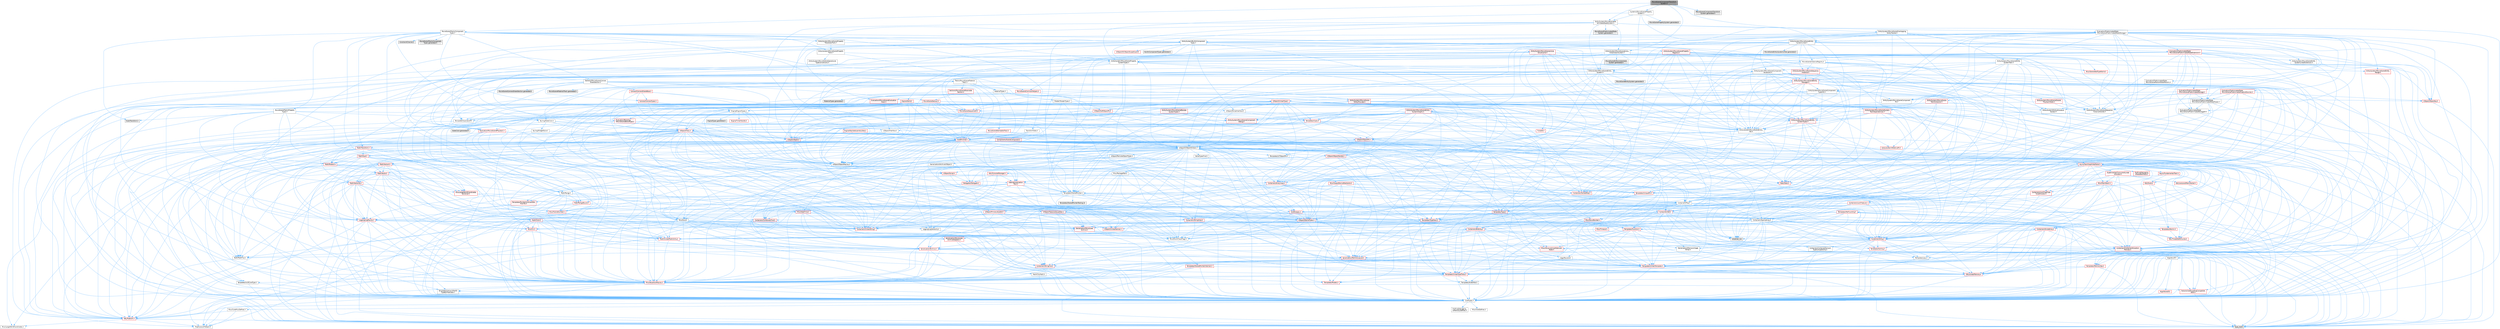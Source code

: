 digraph "MovieSceneComponentTransformSystem.h"
{
 // INTERACTIVE_SVG=YES
 // LATEX_PDF_SIZE
  bgcolor="transparent";
  edge [fontname=Helvetica,fontsize=10,labelfontname=Helvetica,labelfontsize=10];
  node [fontname=Helvetica,fontsize=10,shape=box,height=0.2,width=0.4];
  Node1 [id="Node000001",label="MovieSceneComponentTransform\lSystem.h",height=0.2,width=0.4,color="gray40", fillcolor="grey60", style="filled", fontcolor="black",tooltip=" "];
  Node1 -> Node2 [id="edge1_Node000001_Node000002",color="steelblue1",style="solid",tooltip=" "];
  Node2 [id="Node000002",label="Systems/MovieSceneProperty\lSystem.h",height=0.2,width=0.4,color="grey40", fillcolor="white", style="filled",URL="$dd/d75/MovieScenePropertySystem_8h.html",tooltip=" "];
  Node2 -> Node3 [id="edge2_Node000002_Node000003",color="steelblue1",style="solid",tooltip=" "];
  Node3 [id="Node000003",label="EntitySystem/MovieSceneEntity\lSystem.h",height=0.2,width=0.4,color="grey40", fillcolor="white", style="filled",URL="$dd/d4b/MovieSceneEntitySystem_8h.html",tooltip=" "];
  Node3 -> Node4 [id="edge3_Node000003_Node000004",color="steelblue1",style="solid",tooltip=" "];
  Node4 [id="Node000004",label="Async/TaskGraphInterfaces.h",height=0.2,width=0.4,color="red", fillcolor="#FFF0F0", style="filled",URL="$d2/d4c/TaskGraphInterfaces_8h.html",tooltip=" "];
  Node4 -> Node5 [id="edge4_Node000004_Node000005",color="steelblue1",style="solid",tooltip=" "];
  Node5 [id="Node000005",label="CoreTypes.h",height=0.2,width=0.4,color="grey40", fillcolor="white", style="filled",URL="$dc/dec/CoreTypes_8h.html",tooltip=" "];
  Node5 -> Node6 [id="edge5_Node000005_Node000006",color="steelblue1",style="solid",tooltip=" "];
  Node6 [id="Node000006",label="HAL/Platform.h",height=0.2,width=0.4,color="red", fillcolor="#FFF0F0", style="filled",URL="$d9/dd0/Platform_8h.html",tooltip=" "];
  Node6 -> Node8 [id="edge6_Node000006_Node000008",color="steelblue1",style="solid",tooltip=" "];
  Node8 [id="Node000008",label="Misc/LargeWorldCoordinates.h",height=0.2,width=0.4,color="grey40", fillcolor="white", style="filled",URL="$d2/dcb/LargeWorldCoordinates_8h.html",tooltip=" "];
  Node6 -> Node9 [id="edge7_Node000006_Node000009",color="steelblue1",style="solid",tooltip=" "];
  Node9 [id="Node000009",label="type_traits",height=0.2,width=0.4,color="grey60", fillcolor="#E0E0E0", style="filled",tooltip=" "];
  Node6 -> Node10 [id="edge8_Node000006_Node000010",color="steelblue1",style="solid",tooltip=" "];
  Node10 [id="Node000010",label="PreprocessorHelpers.h",height=0.2,width=0.4,color="grey40", fillcolor="white", style="filled",URL="$db/ddb/PreprocessorHelpers_8h.html",tooltip=" "];
  Node5 -> Node16 [id="edge9_Node000005_Node000016",color="steelblue1",style="solid",tooltip=" "];
  Node16 [id="Node000016",label="ProfilingDebugging\l/UMemoryDefines.h",height=0.2,width=0.4,color="grey40", fillcolor="white", style="filled",URL="$d2/da2/UMemoryDefines_8h.html",tooltip=" "];
  Node5 -> Node17 [id="edge10_Node000005_Node000017",color="steelblue1",style="solid",tooltip=" "];
  Node17 [id="Node000017",label="Misc/CoreMiscDefines.h",height=0.2,width=0.4,color="grey40", fillcolor="white", style="filled",URL="$da/d38/CoreMiscDefines_8h.html",tooltip=" "];
  Node17 -> Node6 [id="edge11_Node000017_Node000006",color="steelblue1",style="solid",tooltip=" "];
  Node17 -> Node10 [id="edge12_Node000017_Node000010",color="steelblue1",style="solid",tooltip=" "];
  Node5 -> Node18 [id="edge13_Node000005_Node000018",color="steelblue1",style="solid",tooltip=" "];
  Node18 [id="Node000018",label="Misc/CoreDefines.h",height=0.2,width=0.4,color="grey40", fillcolor="white", style="filled",URL="$d3/dd2/CoreDefines_8h.html",tooltip=" "];
  Node4 -> Node19 [id="edge14_Node000004_Node000019",color="steelblue1",style="solid",tooltip=" "];
  Node19 [id="Node000019",label="Misc/AssertionMacros.h",height=0.2,width=0.4,color="red", fillcolor="#FFF0F0", style="filled",URL="$d0/dfa/AssertionMacros_8h.html",tooltip=" "];
  Node19 -> Node5 [id="edge15_Node000019_Node000005",color="steelblue1",style="solid",tooltip=" "];
  Node19 -> Node6 [id="edge16_Node000019_Node000006",color="steelblue1",style="solid",tooltip=" "];
  Node19 -> Node10 [id="edge17_Node000019_Node000010",color="steelblue1",style="solid",tooltip=" "];
  Node19 -> Node57 [id="edge18_Node000019_Node000057",color="steelblue1",style="solid",tooltip=" "];
  Node57 [id="Node000057",label="Templates/IsArrayOrRefOf\lTypeByPredicate.h",height=0.2,width=0.4,color="grey40", fillcolor="white", style="filled",URL="$d6/da1/IsArrayOrRefOfTypeByPredicate_8h.html",tooltip=" "];
  Node57 -> Node5 [id="edge19_Node000057_Node000005",color="steelblue1",style="solid",tooltip=" "];
  Node19 -> Node60 [id="edge20_Node000019_Node000060",color="steelblue1",style="solid",tooltip=" "];
  Node60 [id="Node000060",label="Traits/IsCharEncodingCompatible\lWith.h",height=0.2,width=0.4,color="red", fillcolor="#FFF0F0", style="filled",URL="$df/dd1/IsCharEncodingCompatibleWith_8h.html",tooltip=" "];
  Node60 -> Node9 [id="edge21_Node000060_Node000009",color="steelblue1",style="solid",tooltip=" "];
  Node4 -> Node70 [id="edge22_Node000004_Node000070",color="steelblue1",style="solid",tooltip=" "];
  Node70 [id="Node000070",label="Containers/ContainerAllocation\lPolicies.h",height=0.2,width=0.4,color="red", fillcolor="#FFF0F0", style="filled",URL="$d7/dff/ContainerAllocationPolicies_8h.html",tooltip=" "];
  Node70 -> Node5 [id="edge23_Node000070_Node000005",color="steelblue1",style="solid",tooltip=" "];
  Node70 -> Node70 [id="edge24_Node000070_Node000070",color="steelblue1",style="solid",tooltip=" "];
  Node70 -> Node91 [id="edge25_Node000070_Node000091",color="steelblue1",style="solid",tooltip=" "];
  Node91 [id="Node000091",label="HAL/UnrealMemory.h",height=0.2,width=0.4,color="red", fillcolor="#FFF0F0", style="filled",URL="$d9/d96/UnrealMemory_8h.html",tooltip=" "];
  Node91 -> Node5 [id="edge26_Node000091_Node000005",color="steelblue1",style="solid",tooltip=" "];
  Node70 -> Node19 [id="edge27_Node000070_Node000019",color="steelblue1",style="solid",tooltip=" "];
  Node70 -> Node109 [id="edge28_Node000070_Node000109",color="steelblue1",style="solid",tooltip=" "];
  Node109 [id="Node000109",label="Templates/MemoryOps.h",height=0.2,width=0.4,color="red", fillcolor="#FFF0F0", style="filled",URL="$db/dea/MemoryOps_8h.html",tooltip=" "];
  Node109 -> Node5 [id="edge29_Node000109_Node000005",color="steelblue1",style="solid",tooltip=" "];
  Node109 -> Node91 [id="edge30_Node000109_Node000091",color="steelblue1",style="solid",tooltip=" "];
  Node109 -> Node78 [id="edge31_Node000109_Node000078",color="steelblue1",style="solid",tooltip=" "];
  Node78 [id="Node000078",label="Templates/UnrealTypeTraits.h",height=0.2,width=0.4,color="red", fillcolor="#FFF0F0", style="filled",URL="$d2/d2d/UnrealTypeTraits_8h.html",tooltip=" "];
  Node78 -> Node5 [id="edge32_Node000078_Node000005",color="steelblue1",style="solid",tooltip=" "];
  Node78 -> Node19 [id="edge33_Node000078_Node000019",color="steelblue1",style="solid",tooltip=" "];
  Node78 -> Node74 [id="edge34_Node000078_Node000074",color="steelblue1",style="solid",tooltip=" "];
  Node74 [id="Node000074",label="Templates/AndOrNot.h",height=0.2,width=0.4,color="grey40", fillcolor="white", style="filled",URL="$db/d0a/AndOrNot_8h.html",tooltip=" "];
  Node74 -> Node5 [id="edge35_Node000074_Node000005",color="steelblue1",style="solid",tooltip=" "];
  Node78 -> Node81 [id="edge36_Node000078_Node000081",color="steelblue1",style="solid",tooltip=" "];
  Node81 [id="Node000081",label="Templates/Models.h",height=0.2,width=0.4,color="red", fillcolor="#FFF0F0", style="filled",URL="$d3/d0c/Models_8h.html",tooltip=" "];
  Node78 -> Node83 [id="edge37_Node000078_Node000083",color="steelblue1",style="solid",tooltip=" "];
  Node83 [id="Node000083",label="Templates/IsUECoreType.h",height=0.2,width=0.4,color="grey40", fillcolor="white", style="filled",URL="$d1/db8/IsUECoreType_8h.html",tooltip=" "];
  Node83 -> Node5 [id="edge38_Node000083_Node000005",color="steelblue1",style="solid",tooltip=" "];
  Node83 -> Node9 [id="edge39_Node000083_Node000009",color="steelblue1",style="solid",tooltip=" "];
  Node109 -> Node9 [id="edge40_Node000109_Node000009",color="steelblue1",style="solid",tooltip=" "];
  Node70 -> Node9 [id="edge41_Node000070_Node000009",color="steelblue1",style="solid",tooltip=" "];
  Node4 -> Node111 [id="edge42_Node000004_Node000111",color="steelblue1",style="solid",tooltip=" "];
  Node111 [id="Node000111",label="Containers/Array.h",height=0.2,width=0.4,color="red", fillcolor="#FFF0F0", style="filled",URL="$df/dd0/Array_8h.html",tooltip=" "];
  Node111 -> Node5 [id="edge43_Node000111_Node000005",color="steelblue1",style="solid",tooltip=" "];
  Node111 -> Node19 [id="edge44_Node000111_Node000019",color="steelblue1",style="solid",tooltip=" "];
  Node111 -> Node112 [id="edge45_Node000111_Node000112",color="steelblue1",style="solid",tooltip=" "];
  Node112 [id="Node000112",label="Misc/IntrusiveUnsetOptional\lState.h",height=0.2,width=0.4,color="red", fillcolor="#FFF0F0", style="filled",URL="$d2/d0a/IntrusiveUnsetOptionalState_8h.html",tooltip=" "];
  Node111 -> Node91 [id="edge46_Node000111_Node000091",color="steelblue1",style="solid",tooltip=" "];
  Node111 -> Node78 [id="edge47_Node000111_Node000078",color="steelblue1",style="solid",tooltip=" "];
  Node111 -> Node116 [id="edge48_Node000111_Node000116",color="steelblue1",style="solid",tooltip=" "];
  Node116 [id="Node000116",label="Templates/UnrealTemplate.h",height=0.2,width=0.4,color="red", fillcolor="#FFF0F0", style="filled",URL="$d4/d24/UnrealTemplate_8h.html",tooltip=" "];
  Node116 -> Node5 [id="edge49_Node000116_Node000005",color="steelblue1",style="solid",tooltip=" "];
  Node116 -> Node91 [id="edge50_Node000116_Node000091",color="steelblue1",style="solid",tooltip=" "];
  Node116 -> Node78 [id="edge51_Node000116_Node000078",color="steelblue1",style="solid",tooltip=" "];
  Node116 -> Node9 [id="edge52_Node000116_Node000009",color="steelblue1",style="solid",tooltip=" "];
  Node111 -> Node70 [id="edge53_Node000111_Node000070",color="steelblue1",style="solid",tooltip=" "];
  Node111 -> Node120 [id="edge54_Node000111_Node000120",color="steelblue1",style="solid",tooltip=" "];
  Node120 [id="Node000120",label="Containers/ContainerElement\lTypeCompatibility.h",height=0.2,width=0.4,color="grey40", fillcolor="white", style="filled",URL="$df/ddf/ContainerElementTypeCompatibility_8h.html",tooltip=" "];
  Node120 -> Node5 [id="edge55_Node000120_Node000005",color="steelblue1",style="solid",tooltip=" "];
  Node120 -> Node78 [id="edge56_Node000120_Node000078",color="steelblue1",style="solid",tooltip=" "];
  Node111 -> Node121 [id="edge57_Node000111_Node000121",color="steelblue1",style="solid",tooltip=" "];
  Node121 [id="Node000121",label="Serialization/Archive.h",height=0.2,width=0.4,color="red", fillcolor="#FFF0F0", style="filled",URL="$d7/d3b/Archive_8h.html",tooltip=" "];
  Node121 -> Node5 [id="edge58_Node000121_Node000005",color="steelblue1",style="solid",tooltip=" "];
  Node121 -> Node29 [id="edge59_Node000121_Node000029",color="steelblue1",style="solid",tooltip=" "];
  Node29 [id="Node000029",label="Math/MathFwd.h",height=0.2,width=0.4,color="grey40", fillcolor="white", style="filled",URL="$d2/d10/MathFwd_8h.html",tooltip=" "];
  Node29 -> Node6 [id="edge60_Node000029_Node000006",color="steelblue1",style="solid",tooltip=" "];
  Node121 -> Node19 [id="edge61_Node000121_Node000019",color="steelblue1",style="solid",tooltip=" "];
  Node121 -> Node57 [id="edge62_Node000121_Node000057",color="steelblue1",style="solid",tooltip=" "];
  Node121 -> Node116 [id="edge63_Node000121_Node000116",color="steelblue1",style="solid",tooltip=" "];
  Node121 -> Node60 [id="edge64_Node000121_Node000060",color="steelblue1",style="solid",tooltip=" "];
  Node111 -> Node131 [id="edge65_Node000111_Node000131",color="steelblue1",style="solid",tooltip=" "];
  Node131 [id="Node000131",label="Serialization/MemoryImage\lWriter.h",height=0.2,width=0.4,color="grey40", fillcolor="white", style="filled",URL="$d0/d08/MemoryImageWriter_8h.html",tooltip=" "];
  Node131 -> Node5 [id="edge66_Node000131_Node000005",color="steelblue1",style="solid",tooltip=" "];
  Node131 -> Node132 [id="edge67_Node000131_Node000132",color="steelblue1",style="solid",tooltip=" "];
  Node132 [id="Node000132",label="Serialization/MemoryLayout.h",height=0.2,width=0.4,color="red", fillcolor="#FFF0F0", style="filled",URL="$d7/d66/MemoryLayout_8h.html",tooltip=" "];
  Node132 -> Node22 [id="edge68_Node000132_Node000022",color="steelblue1",style="solid",tooltip=" "];
  Node22 [id="Node000022",label="Containers/StringFwd.h",height=0.2,width=0.4,color="red", fillcolor="#FFF0F0", style="filled",URL="$df/d37/StringFwd_8h.html",tooltip=" "];
  Node22 -> Node5 [id="edge69_Node000022_Node000005",color="steelblue1",style="solid",tooltip=" "];
  Node132 -> Node91 [id="edge70_Node000132_Node000091",color="steelblue1",style="solid",tooltip=" "];
  Node132 -> Node81 [id="edge71_Node000132_Node000081",color="steelblue1",style="solid",tooltip=" "];
  Node132 -> Node116 [id="edge72_Node000132_Node000116",color="steelblue1",style="solid",tooltip=" "];
  Node111 -> Node152 [id="edge73_Node000111_Node000152",color="steelblue1",style="solid",tooltip=" "];
  Node152 [id="Node000152",label="Templates/Less.h",height=0.2,width=0.4,color="grey40", fillcolor="white", style="filled",URL="$de/dc8/Less_8h.html",tooltip=" "];
  Node152 -> Node5 [id="edge74_Node000152_Node000005",color="steelblue1",style="solid",tooltip=" "];
  Node152 -> Node116 [id="edge75_Node000152_Node000116",color="steelblue1",style="solid",tooltip=" "];
  Node111 -> Node160 [id="edge76_Node000111_Node000160",color="steelblue1",style="solid",tooltip=" "];
  Node160 [id="Node000160",label="Templates/Sorting.h",height=0.2,width=0.4,color="red", fillcolor="#FFF0F0", style="filled",URL="$d3/d9e/Sorting_8h.html",tooltip=" "];
  Node160 -> Node5 [id="edge77_Node000160_Node000005",color="steelblue1",style="solid",tooltip=" "];
  Node160 -> Node152 [id="edge78_Node000160_Node000152",color="steelblue1",style="solid",tooltip=" "];
  Node111 -> Node9 [id="edge79_Node000111_Node000009",color="steelblue1",style="solid",tooltip=" "];
  Node4 -> Node165 [id="edge80_Node000004_Node000165",color="steelblue1",style="solid",tooltip=" "];
  Node165 [id="Node000165",label="Containers/UnrealString.h",height=0.2,width=0.4,color="red", fillcolor="#FFF0F0", style="filled",URL="$d5/dba/UnrealString_8h.html",tooltip=" "];
  Node4 -> Node169 [id="edge81_Node000004_Node000169",color="steelblue1",style="solid",tooltip=" "];
  Node169 [id="Node000169",label="Templates/Function.h",height=0.2,width=0.4,color="red", fillcolor="#FFF0F0", style="filled",URL="$df/df5/Function_8h.html",tooltip=" "];
  Node169 -> Node5 [id="edge82_Node000169_Node000005",color="steelblue1",style="solid",tooltip=" "];
  Node169 -> Node19 [id="edge83_Node000169_Node000019",color="steelblue1",style="solid",tooltip=" "];
  Node169 -> Node112 [id="edge84_Node000169_Node000112",color="steelblue1",style="solid",tooltip=" "];
  Node169 -> Node91 [id="edge85_Node000169_Node000091",color="steelblue1",style="solid",tooltip=" "];
  Node169 -> Node78 [id="edge86_Node000169_Node000078",color="steelblue1",style="solid",tooltip=" "];
  Node169 -> Node116 [id="edge87_Node000169_Node000116",color="steelblue1",style="solid",tooltip=" "];
  Node169 -> Node163 [id="edge88_Node000169_Node000163",color="steelblue1",style="solid",tooltip=" "];
  Node163 [id="Node000163",label="Math/UnrealMathUtility.h",height=0.2,width=0.4,color="red", fillcolor="#FFF0F0", style="filled",URL="$db/db8/UnrealMathUtility_8h.html",tooltip=" "];
  Node163 -> Node5 [id="edge89_Node000163_Node000005",color="steelblue1",style="solid",tooltip=" "];
  Node163 -> Node19 [id="edge90_Node000163_Node000019",color="steelblue1",style="solid",tooltip=" "];
  Node163 -> Node29 [id="edge91_Node000163_Node000029",color="steelblue1",style="solid",tooltip=" "];
  Node169 -> Node9 [id="edge92_Node000169_Node000009",color="steelblue1",style="solid",tooltip=" "];
  Node4 -> Node171 [id="edge93_Node000004_Node000171",color="steelblue1",style="solid",tooltip=" "];
  Node171 [id="Node000171",label="Delegates/Delegate.h",height=0.2,width=0.4,color="red", fillcolor="#FFF0F0", style="filled",URL="$d4/d80/Delegate_8h.html",tooltip=" "];
  Node171 -> Node5 [id="edge94_Node000171_Node000005",color="steelblue1",style="solid",tooltip=" "];
  Node171 -> Node19 [id="edge95_Node000171_Node000019",color="steelblue1",style="solid",tooltip=" "];
  Node171 -> Node172 [id="edge96_Node000171_Node000172",color="steelblue1",style="solid",tooltip=" "];
  Node172 [id="Node000172",label="UObject/NameTypes.h",height=0.2,width=0.4,color="red", fillcolor="#FFF0F0", style="filled",URL="$d6/d35/NameTypes_8h.html",tooltip=" "];
  Node172 -> Node5 [id="edge97_Node000172_Node000005",color="steelblue1",style="solid",tooltip=" "];
  Node172 -> Node19 [id="edge98_Node000172_Node000019",color="steelblue1",style="solid",tooltip=" "];
  Node172 -> Node91 [id="edge99_Node000172_Node000091",color="steelblue1",style="solid",tooltip=" "];
  Node172 -> Node78 [id="edge100_Node000172_Node000078",color="steelblue1",style="solid",tooltip=" "];
  Node172 -> Node116 [id="edge101_Node000172_Node000116",color="steelblue1",style="solid",tooltip=" "];
  Node172 -> Node165 [id="edge102_Node000172_Node000165",color="steelblue1",style="solid",tooltip=" "];
  Node172 -> Node22 [id="edge103_Node000172_Node000022",color="steelblue1",style="solid",tooltip=" "];
  Node172 -> Node178 [id="edge104_Node000172_Node000178",color="steelblue1",style="solid",tooltip=" "];
  Node178 [id="Node000178",label="UObject/UnrealNames.h",height=0.2,width=0.4,color="red", fillcolor="#FFF0F0", style="filled",URL="$d8/db1/UnrealNames_8h.html",tooltip=" "];
  Node178 -> Node5 [id="edge105_Node000178_Node000005",color="steelblue1",style="solid",tooltip=" "];
  Node172 -> Node99 [id="edge106_Node000172_Node000099",color="steelblue1",style="solid",tooltip=" "];
  Node99 [id="Node000099",label="Templates/Atomic.h",height=0.2,width=0.4,color="red", fillcolor="#FFF0F0", style="filled",URL="$d3/d91/Atomic_8h.html",tooltip=" "];
  Node99 -> Node100 [id="edge107_Node000099_Node000100",color="steelblue1",style="solid",tooltip=" "];
  Node100 [id="Node000100",label="HAL/ThreadSafeCounter.h",height=0.2,width=0.4,color="red", fillcolor="#FFF0F0", style="filled",URL="$dc/dc9/ThreadSafeCounter_8h.html",tooltip=" "];
  Node100 -> Node5 [id="edge108_Node000100_Node000005",color="steelblue1",style="solid",tooltip=" "];
  Node172 -> Node132 [id="edge109_Node000172_Node000132",color="steelblue1",style="solid",tooltip=" "];
  Node172 -> Node112 [id="edge110_Node000172_Node000112",color="steelblue1",style="solid",tooltip=" "];
  Node171 -> Node186 [id="edge111_Node000171_Node000186",color="steelblue1",style="solid",tooltip=" "];
  Node186 [id="Node000186",label="Templates/SharedPointer.h",height=0.2,width=0.4,color="grey40", fillcolor="white", style="filled",URL="$d2/d17/SharedPointer_8h.html",tooltip=" "];
  Node186 -> Node5 [id="edge112_Node000186_Node000005",color="steelblue1",style="solid",tooltip=" "];
  Node186 -> Node112 [id="edge113_Node000186_Node000112",color="steelblue1",style="solid",tooltip=" "];
  Node186 -> Node187 [id="edge114_Node000186_Node000187",color="steelblue1",style="solid",tooltip=" "];
  Node187 [id="Node000187",label="Templates/PointerIsConvertible\lFromTo.h",height=0.2,width=0.4,color="red", fillcolor="#FFF0F0", style="filled",URL="$d6/d65/PointerIsConvertibleFromTo_8h.html",tooltip=" "];
  Node187 -> Node5 [id="edge115_Node000187_Node000005",color="steelblue1",style="solid",tooltip=" "];
  Node187 -> Node9 [id="edge116_Node000187_Node000009",color="steelblue1",style="solid",tooltip=" "];
  Node186 -> Node19 [id="edge117_Node000186_Node000019",color="steelblue1",style="solid",tooltip=" "];
  Node186 -> Node91 [id="edge118_Node000186_Node000091",color="steelblue1",style="solid",tooltip=" "];
  Node186 -> Node111 [id="edge119_Node000186_Node000111",color="steelblue1",style="solid",tooltip=" "];
  Node186 -> Node188 [id="edge120_Node000186_Node000188",color="steelblue1",style="solid",tooltip=" "];
  Node188 [id="Node000188",label="Containers/Map.h",height=0.2,width=0.4,color="grey40", fillcolor="white", style="filled",URL="$df/d79/Map_8h.html",tooltip=" "];
  Node188 -> Node5 [id="edge121_Node000188_Node000005",color="steelblue1",style="solid",tooltip=" "];
  Node188 -> Node189 [id="edge122_Node000188_Node000189",color="steelblue1",style="solid",tooltip=" "];
  Node189 [id="Node000189",label="Algo/Reverse.h",height=0.2,width=0.4,color="grey40", fillcolor="white", style="filled",URL="$d5/d93/Reverse_8h.html",tooltip=" "];
  Node189 -> Node5 [id="edge123_Node000189_Node000005",color="steelblue1",style="solid",tooltip=" "];
  Node189 -> Node116 [id="edge124_Node000189_Node000116",color="steelblue1",style="solid",tooltip=" "];
  Node188 -> Node120 [id="edge125_Node000188_Node000120",color="steelblue1",style="solid",tooltip=" "];
  Node188 -> Node190 [id="edge126_Node000188_Node000190",color="steelblue1",style="solid",tooltip=" "];
  Node190 [id="Node000190",label="Containers/Set.h",height=0.2,width=0.4,color="red", fillcolor="#FFF0F0", style="filled",URL="$d4/d45/Set_8h.html",tooltip=" "];
  Node190 -> Node70 [id="edge127_Node000190_Node000070",color="steelblue1",style="solid",tooltip=" "];
  Node190 -> Node120 [id="edge128_Node000190_Node000120",color="steelblue1",style="solid",tooltip=" "];
  Node190 -> Node192 [id="edge129_Node000190_Node000192",color="steelblue1",style="solid",tooltip=" "];
  Node192 [id="Node000192",label="Containers/SparseArray.h",height=0.2,width=0.4,color="grey40", fillcolor="white", style="filled",URL="$d5/dbf/SparseArray_8h.html",tooltip=" "];
  Node192 -> Node5 [id="edge130_Node000192_Node000005",color="steelblue1",style="solid",tooltip=" "];
  Node192 -> Node19 [id="edge131_Node000192_Node000019",color="steelblue1",style="solid",tooltip=" "];
  Node192 -> Node91 [id="edge132_Node000192_Node000091",color="steelblue1",style="solid",tooltip=" "];
  Node192 -> Node78 [id="edge133_Node000192_Node000078",color="steelblue1",style="solid",tooltip=" "];
  Node192 -> Node116 [id="edge134_Node000192_Node000116",color="steelblue1",style="solid",tooltip=" "];
  Node192 -> Node70 [id="edge135_Node000192_Node000070",color="steelblue1",style="solid",tooltip=" "];
  Node192 -> Node152 [id="edge136_Node000192_Node000152",color="steelblue1",style="solid",tooltip=" "];
  Node192 -> Node111 [id="edge137_Node000192_Node000111",color="steelblue1",style="solid",tooltip=" "];
  Node192 -> Node163 [id="edge138_Node000192_Node000163",color="steelblue1",style="solid",tooltip=" "];
  Node192 -> Node193 [id="edge139_Node000192_Node000193",color="steelblue1",style="solid",tooltip=" "];
  Node193 [id="Node000193",label="Containers/ScriptArray.h",height=0.2,width=0.4,color="red", fillcolor="#FFF0F0", style="filled",URL="$dc/daf/ScriptArray_8h.html",tooltip=" "];
  Node193 -> Node5 [id="edge140_Node000193_Node000005",color="steelblue1",style="solid",tooltip=" "];
  Node193 -> Node19 [id="edge141_Node000193_Node000019",color="steelblue1",style="solid",tooltip=" "];
  Node193 -> Node91 [id="edge142_Node000193_Node000091",color="steelblue1",style="solid",tooltip=" "];
  Node193 -> Node70 [id="edge143_Node000193_Node000070",color="steelblue1",style="solid",tooltip=" "];
  Node193 -> Node111 [id="edge144_Node000193_Node000111",color="steelblue1",style="solid",tooltip=" "];
  Node193 -> Node24 [id="edge145_Node000193_Node000024",color="steelblue1",style="solid",tooltip=" "];
  Node24 [id="Node000024",label="initializer_list",height=0.2,width=0.4,color="grey60", fillcolor="#E0E0E0", style="filled",tooltip=" "];
  Node192 -> Node194 [id="edge146_Node000192_Node000194",color="steelblue1",style="solid",tooltip=" "];
  Node194 [id="Node000194",label="Containers/BitArray.h",height=0.2,width=0.4,color="red", fillcolor="#FFF0F0", style="filled",URL="$d1/de4/BitArray_8h.html",tooltip=" "];
  Node194 -> Node70 [id="edge147_Node000194_Node000070",color="steelblue1",style="solid",tooltip=" "];
  Node194 -> Node5 [id="edge148_Node000194_Node000005",color="steelblue1",style="solid",tooltip=" "];
  Node194 -> Node91 [id="edge149_Node000194_Node000091",color="steelblue1",style="solid",tooltip=" "];
  Node194 -> Node163 [id="edge150_Node000194_Node000163",color="steelblue1",style="solid",tooltip=" "];
  Node194 -> Node19 [id="edge151_Node000194_Node000019",color="steelblue1",style="solid",tooltip=" "];
  Node194 -> Node44 [id="edge152_Node000194_Node000044",color="steelblue1",style="solid",tooltip=" "];
  Node44 [id="Node000044",label="Misc/EnumClassFlags.h",height=0.2,width=0.4,color="grey40", fillcolor="white", style="filled",URL="$d8/de7/EnumClassFlags_8h.html",tooltip=" "];
  Node194 -> Node121 [id="edge153_Node000194_Node000121",color="steelblue1",style="solid",tooltip=" "];
  Node194 -> Node131 [id="edge154_Node000194_Node000131",color="steelblue1",style="solid",tooltip=" "];
  Node194 -> Node132 [id="edge155_Node000194_Node000132",color="steelblue1",style="solid",tooltip=" "];
  Node194 -> Node116 [id="edge156_Node000194_Node000116",color="steelblue1",style="solid",tooltip=" "];
  Node194 -> Node78 [id="edge157_Node000194_Node000078",color="steelblue1",style="solid",tooltip=" "];
  Node192 -> Node195 [id="edge158_Node000192_Node000195",color="steelblue1",style="solid",tooltip=" "];
  Node195 [id="Node000195",label="Serialization/Structured\lArchive.h",height=0.2,width=0.4,color="red", fillcolor="#FFF0F0", style="filled",URL="$d9/d1e/StructuredArchive_8h.html",tooltip=" "];
  Node195 -> Node111 [id="edge159_Node000195_Node000111",color="steelblue1",style="solid",tooltip=" "];
  Node195 -> Node70 [id="edge160_Node000195_Node000070",color="steelblue1",style="solid",tooltip=" "];
  Node195 -> Node5 [id="edge161_Node000195_Node000005",color="steelblue1",style="solid",tooltip=" "];
  Node195 -> Node121 [id="edge162_Node000195_Node000121",color="steelblue1",style="solid",tooltip=" "];
  Node195 -> Node199 [id="edge163_Node000195_Node000199",color="steelblue1",style="solid",tooltip=" "];
  Node199 [id="Node000199",label="Serialization/Structured\lArchiveAdapters.h",height=0.2,width=0.4,color="red", fillcolor="#FFF0F0", style="filled",URL="$d3/de1/StructuredArchiveAdapters_8h.html",tooltip=" "];
  Node199 -> Node5 [id="edge164_Node000199_Node000005",color="steelblue1",style="solid",tooltip=" "];
  Node199 -> Node81 [id="edge165_Node000199_Node000081",color="steelblue1",style="solid",tooltip=" "];
  Node192 -> Node131 [id="edge166_Node000192_Node000131",color="steelblue1",style="solid",tooltip=" "];
  Node192 -> Node165 [id="edge167_Node000192_Node000165",color="steelblue1",style="solid",tooltip=" "];
  Node192 -> Node112 [id="edge168_Node000192_Node000112",color="steelblue1",style="solid",tooltip=" "];
  Node190 -> Node28 [id="edge169_Node000190_Node000028",color="steelblue1",style="solid",tooltip=" "];
  Node28 [id="Node000028",label="Containers/ContainersFwd.h",height=0.2,width=0.4,color="red", fillcolor="#FFF0F0", style="filled",URL="$d4/d0a/ContainersFwd_8h.html",tooltip=" "];
  Node28 -> Node6 [id="edge170_Node000028_Node000006",color="steelblue1",style="solid",tooltip=" "];
  Node28 -> Node5 [id="edge171_Node000028_Node000005",color="steelblue1",style="solid",tooltip=" "];
  Node190 -> Node163 [id="edge172_Node000190_Node000163",color="steelblue1",style="solid",tooltip=" "];
  Node190 -> Node19 [id="edge173_Node000190_Node000019",color="steelblue1",style="solid",tooltip=" "];
  Node190 -> Node210 [id="edge174_Node000190_Node000210",color="steelblue1",style="solid",tooltip=" "];
  Node210 [id="Node000210",label="Misc/StructBuilder.h",height=0.2,width=0.4,color="red", fillcolor="#FFF0F0", style="filled",URL="$d9/db3/StructBuilder_8h.html",tooltip=" "];
  Node210 -> Node5 [id="edge175_Node000210_Node000005",color="steelblue1",style="solid",tooltip=" "];
  Node210 -> Node163 [id="edge176_Node000210_Node000163",color="steelblue1",style="solid",tooltip=" "];
  Node190 -> Node131 [id="edge177_Node000190_Node000131",color="steelblue1",style="solid",tooltip=" "];
  Node190 -> Node195 [id="edge178_Node000190_Node000195",color="steelblue1",style="solid",tooltip=" "];
  Node190 -> Node169 [id="edge179_Node000190_Node000169",color="steelblue1",style="solid",tooltip=" "];
  Node190 -> Node160 [id="edge180_Node000190_Node000160",color="steelblue1",style="solid",tooltip=" "];
  Node190 -> Node136 [id="edge181_Node000190_Node000136",color="steelblue1",style="solid",tooltip=" "];
  Node136 [id="Node000136",label="Templates/TypeHash.h",height=0.2,width=0.4,color="red", fillcolor="#FFF0F0", style="filled",URL="$d1/d62/TypeHash_8h.html",tooltip=" "];
  Node136 -> Node5 [id="edge182_Node000136_Node000005",color="steelblue1",style="solid",tooltip=" "];
  Node136 -> Node137 [id="edge183_Node000136_Node000137",color="steelblue1",style="solid",tooltip=" "];
  Node137 [id="Node000137",label="Misc/Crc.h",height=0.2,width=0.4,color="red", fillcolor="#FFF0F0", style="filled",URL="$d4/dd2/Crc_8h.html",tooltip=" "];
  Node137 -> Node5 [id="edge184_Node000137_Node000005",color="steelblue1",style="solid",tooltip=" "];
  Node137 -> Node19 [id="edge185_Node000137_Node000019",color="steelblue1",style="solid",tooltip=" "];
  Node137 -> Node78 [id="edge186_Node000137_Node000078",color="steelblue1",style="solid",tooltip=" "];
  Node136 -> Node9 [id="edge187_Node000136_Node000009",color="steelblue1",style="solid",tooltip=" "];
  Node190 -> Node116 [id="edge188_Node000190_Node000116",color="steelblue1",style="solid",tooltip=" "];
  Node190 -> Node24 [id="edge189_Node000190_Node000024",color="steelblue1",style="solid",tooltip=" "];
  Node190 -> Node9 [id="edge190_Node000190_Node000009",color="steelblue1",style="solid",tooltip=" "];
  Node188 -> Node165 [id="edge191_Node000188_Node000165",color="steelblue1",style="solid",tooltip=" "];
  Node188 -> Node19 [id="edge192_Node000188_Node000019",color="steelblue1",style="solid",tooltip=" "];
  Node188 -> Node210 [id="edge193_Node000188_Node000210",color="steelblue1",style="solid",tooltip=" "];
  Node188 -> Node169 [id="edge194_Node000188_Node000169",color="steelblue1",style="solid",tooltip=" "];
  Node188 -> Node160 [id="edge195_Node000188_Node000160",color="steelblue1",style="solid",tooltip=" "];
  Node188 -> Node212 [id="edge196_Node000188_Node000212",color="steelblue1",style="solid",tooltip=" "];
  Node212 [id="Node000212",label="Templates/Tuple.h",height=0.2,width=0.4,color="red", fillcolor="#FFF0F0", style="filled",URL="$d2/d4f/Tuple_8h.html",tooltip=" "];
  Node212 -> Node5 [id="edge197_Node000212_Node000005",color="steelblue1",style="solid",tooltip=" "];
  Node212 -> Node116 [id="edge198_Node000212_Node000116",color="steelblue1",style="solid",tooltip=" "];
  Node212 -> Node195 [id="edge199_Node000212_Node000195",color="steelblue1",style="solid",tooltip=" "];
  Node212 -> Node132 [id="edge200_Node000212_Node000132",color="steelblue1",style="solid",tooltip=" "];
  Node212 -> Node136 [id="edge201_Node000212_Node000136",color="steelblue1",style="solid",tooltip=" "];
  Node212 -> Node9 [id="edge202_Node000212_Node000009",color="steelblue1",style="solid",tooltip=" "];
  Node188 -> Node116 [id="edge203_Node000188_Node000116",color="steelblue1",style="solid",tooltip=" "];
  Node188 -> Node78 [id="edge204_Node000188_Node000078",color="steelblue1",style="solid",tooltip=" "];
  Node188 -> Node9 [id="edge205_Node000188_Node000009",color="steelblue1",style="solid",tooltip=" "];
  Node186 -> Node215 [id="edge206_Node000186_Node000215",color="steelblue1",style="solid",tooltip=" "];
  Node215 [id="Node000215",label="CoreGlobals.h",height=0.2,width=0.4,color="red", fillcolor="#FFF0F0", style="filled",URL="$d5/d8c/CoreGlobals_8h.html",tooltip=" "];
  Node215 -> Node165 [id="edge207_Node000215_Node000165",color="steelblue1",style="solid",tooltip=" "];
  Node215 -> Node5 [id="edge208_Node000215_Node000005",color="steelblue1",style="solid",tooltip=" "];
  Node215 -> Node219 [id="edge209_Node000215_Node000219",color="steelblue1",style="solid",tooltip=" "];
  Node219 [id="Node000219",label="Logging/LogMacros.h",height=0.2,width=0.4,color="red", fillcolor="#FFF0F0", style="filled",URL="$d0/d16/LogMacros_8h.html",tooltip=" "];
  Node219 -> Node165 [id="edge210_Node000219_Node000165",color="steelblue1",style="solid",tooltip=" "];
  Node219 -> Node5 [id="edge211_Node000219_Node000005",color="steelblue1",style="solid",tooltip=" "];
  Node219 -> Node10 [id="edge212_Node000219_Node000010",color="steelblue1",style="solid",tooltip=" "];
  Node219 -> Node98 [id="edge213_Node000219_Node000098",color="steelblue1",style="solid",tooltip=" "];
  Node98 [id="Node000098",label="Logging/LogVerbosity.h",height=0.2,width=0.4,color="grey40", fillcolor="white", style="filled",URL="$d2/d8f/LogVerbosity_8h.html",tooltip=" "];
  Node98 -> Node5 [id="edge214_Node000098_Node000005",color="steelblue1",style="solid",tooltip=" "];
  Node219 -> Node19 [id="edge215_Node000219_Node000019",color="steelblue1",style="solid",tooltip=" "];
  Node219 -> Node57 [id="edge216_Node000219_Node000057",color="steelblue1",style="solid",tooltip=" "];
  Node219 -> Node60 [id="edge217_Node000219_Node000060",color="steelblue1",style="solid",tooltip=" "];
  Node219 -> Node9 [id="edge218_Node000219_Node000009",color="steelblue1",style="solid",tooltip=" "];
  Node215 -> Node44 [id="edge219_Node000215_Node000044",color="steelblue1",style="solid",tooltip=" "];
  Node215 -> Node99 [id="edge220_Node000215_Node000099",color="steelblue1",style="solid",tooltip=" "];
  Node215 -> Node172 [id="edge221_Node000215_Node000172",color="steelblue1",style="solid",tooltip=" "];
  Node186 -> Node223 [id="edge222_Node000186_Node000223",color="steelblue1",style="solid",tooltip=" "];
  Node223 [id="Node000223",label="Templates/SharedPointerInternals.h",height=0.2,width=0.4,color="red", fillcolor="#FFF0F0", style="filled",URL="$de/d3a/SharedPointerInternals_8h.html",tooltip=" "];
  Node223 -> Node5 [id="edge223_Node000223_Node000005",color="steelblue1",style="solid",tooltip=" "];
  Node223 -> Node91 [id="edge224_Node000223_Node000091",color="steelblue1",style="solid",tooltip=" "];
  Node223 -> Node19 [id="edge225_Node000223_Node000019",color="steelblue1",style="solid",tooltip=" "];
  Node223 -> Node9 [id="edge226_Node000223_Node000009",color="steelblue1",style="solid",tooltip=" "];
  Node186 -> Node226 [id="edge227_Node000186_Node000226",color="steelblue1",style="solid",tooltip=" "];
  Node226 [id="Node000226",label="Templates/SharedPointerTesting.inl",height=0.2,width=0.4,color="grey60", fillcolor="#E0E0E0", style="filled",tooltip=" "];
  Node4 -> Node100 [id="edge228_Node000004_Node000100",color="steelblue1",style="solid",tooltip=" "];
  Node4 -> Node245 [id="edge229_Node000004_Node000245",color="steelblue1",style="solid",tooltip=" "];
  Node245 [id="Node000245",label="Containers/LockFreeList.h",height=0.2,width=0.4,color="red", fillcolor="#FFF0F0", style="filled",URL="$d4/de7/LockFreeList_8h.html",tooltip=" "];
  Node245 -> Node111 [id="edge230_Node000245_Node000111",color="steelblue1",style="solid",tooltip=" "];
  Node245 -> Node28 [id="edge231_Node000245_Node000028",color="steelblue1",style="solid",tooltip=" "];
  Node245 -> Node215 [id="edge232_Node000245_Node000215",color="steelblue1",style="solid",tooltip=" "];
  Node245 -> Node5 [id="edge233_Node000245_Node000005",color="steelblue1",style="solid",tooltip=" "];
  Node245 -> Node100 [id="edge234_Node000245_Node000100",color="steelblue1",style="solid",tooltip=" "];
  Node245 -> Node219 [id="edge235_Node000245_Node000219",color="steelblue1",style="solid",tooltip=" "];
  Node245 -> Node19 [id="edge236_Node000245_Node000019",color="steelblue1",style="solid",tooltip=" "];
  Node245 -> Node169 [id="edge237_Node000245_Node000169",color="steelblue1",style="solid",tooltip=" "];
  Node4 -> Node249 [id="edge238_Node000004_Node000249",color="steelblue1",style="solid",tooltip=" "];
  Node249 [id="Node000249",label="Stats/Stats.h",height=0.2,width=0.4,color="red", fillcolor="#FFF0F0", style="filled",URL="$dc/d09/Stats_8h.html",tooltip=" "];
  Node249 -> Node215 [id="edge239_Node000249_Node000215",color="steelblue1",style="solid",tooltip=" "];
  Node249 -> Node5 [id="edge240_Node000249_Node000005",color="steelblue1",style="solid",tooltip=" "];
  Node4 -> Node271 [id="edge241_Node000004_Node000271",color="steelblue1",style="solid",tooltip=" "];
  Node271 [id="Node000271",label="HAL/IConsoleManager.h",height=0.2,width=0.4,color="red", fillcolor="#FFF0F0", style="filled",URL="$dd/d0d/IConsoleManager_8h.html",tooltip=" "];
  Node271 -> Node5 [id="edge242_Node000271_Node000005",color="steelblue1",style="solid",tooltip=" "];
  Node271 -> Node19 [id="edge243_Node000271_Node000019",color="steelblue1",style="solid",tooltip=" "];
  Node271 -> Node116 [id="edge244_Node000271_Node000116",color="steelblue1",style="solid",tooltip=" "];
  Node271 -> Node165 [id="edge245_Node000271_Node000165",color="steelblue1",style="solid",tooltip=" "];
  Node271 -> Node219 [id="edge246_Node000271_Node000219",color="steelblue1",style="solid",tooltip=" "];
  Node271 -> Node171 [id="edge247_Node000271_Node000171",color="steelblue1",style="solid",tooltip=" "];
  Node271 -> Node274 [id="edge248_Node000271_Node000274",color="steelblue1",style="solid",tooltip=" "];
  Node274 [id="Node000274",label="Internationalization\l/Text.h",height=0.2,width=0.4,color="red", fillcolor="#FFF0F0", style="filled",URL="$d6/d35/Text_8h.html",tooltip=" "];
  Node274 -> Node5 [id="edge249_Node000274_Node000005",color="steelblue1",style="solid",tooltip=" "];
  Node274 -> Node19 [id="edge250_Node000274_Node000019",color="steelblue1",style="solid",tooltip=" "];
  Node274 -> Node44 [id="edge251_Node000274_Node000044",color="steelblue1",style="solid",tooltip=" "];
  Node274 -> Node78 [id="edge252_Node000274_Node000078",color="steelblue1",style="solid",tooltip=" "];
  Node274 -> Node111 [id="edge253_Node000274_Node000111",color="steelblue1",style="solid",tooltip=" "];
  Node274 -> Node165 [id="edge254_Node000274_Node000165",color="steelblue1",style="solid",tooltip=" "];
  Node274 -> Node275 [id="edge255_Node000274_Node000275",color="steelblue1",style="solid",tooltip=" "];
  Node275 [id="Node000275",label="Containers/SortedMap.h",height=0.2,width=0.4,color="red", fillcolor="#FFF0F0", style="filled",URL="$d1/dcf/SortedMap_8h.html",tooltip=" "];
  Node275 -> Node188 [id="edge256_Node000275_Node000188",color="steelblue1",style="solid",tooltip=" "];
  Node275 -> Node172 [id="edge257_Node000275_Node000172",color="steelblue1",style="solid",tooltip=" "];
  Node274 -> Node186 [id="edge258_Node000274_Node000186",color="steelblue1",style="solid",tooltip=" "];
  Node274 -> Node207 [id="edge259_Node000274_Node000207",color="steelblue1",style="solid",tooltip=" "];
  Node207 [id="Node000207",label="Templates/UniquePtr.h",height=0.2,width=0.4,color="red", fillcolor="#FFF0F0", style="filled",URL="$de/d1a/UniquePtr_8h.html",tooltip=" "];
  Node207 -> Node5 [id="edge260_Node000207_Node000005",color="steelblue1",style="solid",tooltip=" "];
  Node207 -> Node116 [id="edge261_Node000207_Node000116",color="steelblue1",style="solid",tooltip=" "];
  Node207 -> Node132 [id="edge262_Node000207_Node000132",color="steelblue1",style="solid",tooltip=" "];
  Node207 -> Node9 [id="edge263_Node000207_Node000009",color="steelblue1",style="solid",tooltip=" "];
  Node274 -> Node9 [id="edge264_Node000274_Node000009",color="steelblue1",style="solid",tooltip=" "];
  Node4 -> Node288 [id="edge265_Node000004_Node000288",color="steelblue1",style="solid",tooltip=" "];
  Node288 [id="Node000288",label="HAL/Event.h",height=0.2,width=0.4,color="red", fillcolor="#FFF0F0", style="filled",URL="$d6/d8d/Event_8h.html",tooltip=" "];
  Node288 -> Node5 [id="edge266_Node000288_Node000005",color="steelblue1",style="solid",tooltip=" "];
  Node288 -> Node99 [id="edge267_Node000288_Node000099",color="steelblue1",style="solid",tooltip=" "];
  Node288 -> Node186 [id="edge268_Node000288_Node000186",color="steelblue1",style="solid",tooltip=" "];
  Node4 -> Node256 [id="edge269_Node000004_Node000256",color="steelblue1",style="solid",tooltip=" "];
  Node256 [id="Node000256",label="HAL/LowLevelMemTracker.h",height=0.2,width=0.4,color="red", fillcolor="#FFF0F0", style="filled",URL="$d0/d14/LowLevelMemTracker_8h.html",tooltip=" "];
  Node256 -> Node5 [id="edge270_Node000256_Node000005",color="steelblue1",style="solid",tooltip=" "];
  Node4 -> Node282 [id="edge271_Node000004_Node000282",color="steelblue1",style="solid",tooltip=" "];
  Node282 [id="Node000282",label="Templates/RefCounting.h",height=0.2,width=0.4,color="red", fillcolor="#FFF0F0", style="filled",URL="$d4/d7e/RefCounting_8h.html",tooltip=" "];
  Node282 -> Node5 [id="edge272_Node000282_Node000005",color="steelblue1",style="solid",tooltip=" "];
  Node282 -> Node10 [id="edge273_Node000282_Node000010",color="steelblue1",style="solid",tooltip=" "];
  Node282 -> Node100 [id="edge274_Node000282_Node000100",color="steelblue1",style="solid",tooltip=" "];
  Node282 -> Node19 [id="edge275_Node000282_Node000019",color="steelblue1",style="solid",tooltip=" "];
  Node282 -> Node121 [id="edge276_Node000282_Node000121",color="steelblue1",style="solid",tooltip=" "];
  Node282 -> Node132 [id="edge277_Node000282_Node000132",color="steelblue1",style="solid",tooltip=" "];
  Node282 -> Node136 [id="edge278_Node000282_Node000136",color="steelblue1",style="solid",tooltip=" "];
  Node282 -> Node116 [id="edge279_Node000282_Node000116",color="steelblue1",style="solid",tooltip=" "];
  Node282 -> Node9 [id="edge280_Node000282_Node000009",color="steelblue1",style="solid",tooltip=" "];
  Node4 -> Node291 [id="edge281_Node000004_Node000291",color="steelblue1",style="solid",tooltip=" "];
  Node291 [id="Node000291",label="Containers/LockFreeFixed\lSizeAllocator.h",height=0.2,width=0.4,color="red", fillcolor="#FFF0F0", style="filled",URL="$d1/d08/LockFreeFixedSizeAllocator_8h.html",tooltip=" "];
  Node291 -> Node19 [id="edge282_Node000291_Node000019",color="steelblue1",style="solid",tooltip=" "];
  Node291 -> Node91 [id="edge283_Node000291_Node000091",color="steelblue1",style="solid",tooltip=" "];
  Node291 -> Node245 [id="edge284_Node000291_Node000245",color="steelblue1",style="solid",tooltip=" "];
  Node4 -> Node292 [id="edge285_Node000004_Node000292",color="steelblue1",style="solid",tooltip=" "];
  Node292 [id="Node000292",label="Experimental/ConcurrentLinear\lAllocator.h",height=0.2,width=0.4,color="red", fillcolor="#FFF0F0", style="filled",URL="$d7/d84/ConcurrentLinearAllocator_8h.html",tooltip=" "];
  Node292 -> Node9 [id="edge286_Node000292_Node000009",color="steelblue1",style="solid",tooltip=" "];
  Node292 -> Node91 [id="edge287_Node000292_Node000091",color="steelblue1",style="solid",tooltip=" "];
  Node292 -> Node256 [id="edge288_Node000292_Node000256",color="steelblue1",style="solid",tooltip=" "];
  Node292 -> Node207 [id="edge289_Node000292_Node000207",color="steelblue1",style="solid",tooltip=" "];
  Node292 -> Node78 [id="edge290_Node000292_Node000078",color="steelblue1",style="solid",tooltip=" "];
  Node292 -> Node291 [id="edge291_Node000292_Node000291",color="steelblue1",style="solid",tooltip=" "];
  Node292 -> Node305 [id="edge292_Node000292_Node000305",color="steelblue1",style="solid",tooltip=" "];
  Node305 [id="Node000305",label="Misc/MemStack.h",height=0.2,width=0.4,color="red", fillcolor="#FFF0F0", style="filled",URL="$d7/de0/MemStack_8h.html",tooltip=" "];
  Node305 -> Node70 [id="edge293_Node000305_Node000070",color="steelblue1",style="solid",tooltip=" "];
  Node305 -> Node291 [id="edge294_Node000305_Node000291",color="steelblue1",style="solid",tooltip=" "];
  Node305 -> Node215 [id="edge295_Node000305_Node000215",color="steelblue1",style="solid",tooltip=" "];
  Node305 -> Node5 [id="edge296_Node000305_Node000005",color="steelblue1",style="solid",tooltip=" "];
  Node305 -> Node100 [id="edge297_Node000305_Node000100",color="steelblue1",style="solid",tooltip=" "];
  Node305 -> Node91 [id="edge298_Node000305_Node000091",color="steelblue1",style="solid",tooltip=" "];
  Node305 -> Node163 [id="edge299_Node000305_Node000163",color="steelblue1",style="solid",tooltip=" "];
  Node305 -> Node19 [id="edge300_Node000305_Node000019",color="steelblue1",style="solid",tooltip=" "];
  Node305 -> Node116 [id="edge301_Node000305_Node000116",color="steelblue1",style="solid",tooltip=" "];
  Node4 -> Node305 [id="edge302_Node000004_Node000305",color="steelblue1",style="solid",tooltip=" "];
  Node4 -> Node308 [id="edge303_Node000004_Node000308",color="steelblue1",style="solid",tooltip=" "];
  Node308 [id="Node000308",label="Misc/Timeout.h",height=0.2,width=0.4,color="red", fillcolor="#FFF0F0", style="filled",URL="$dd/d01/Timeout_8h.html",tooltip=" "];
  Node308 -> Node163 [id="edge304_Node000308_Node000163",color="steelblue1",style="solid",tooltip=" "];
  Node308 -> Node5 [id="edge305_Node000308_Node000005",color="steelblue1",style="solid",tooltip=" "];
  Node4 -> Node99 [id="edge306_Node000004_Node000099",color="steelblue1",style="solid",tooltip=" "];
  Node4 -> Node81 [id="edge307_Node000004_Node000081",color="steelblue1",style="solid",tooltip=" "];
  Node4 -> Node309 [id="edge308_Node000004_Node000309",color="steelblue1",style="solid",tooltip=" "];
  Node309 [id="Node000309",label="ProfilingDebugging\l/MetadataTrace.h",height=0.2,width=0.4,color="red", fillcolor="#FFF0F0", style="filled",URL="$de/d19/MetadataTrace_8h.html",tooltip=" "];
  Node4 -> Node312 [id="edge309_Node000004_Node000312",color="steelblue1",style="solid",tooltip=" "];
  Node312 [id="Node000312",label="Async/Fundamental/Task.h",height=0.2,width=0.4,color="red", fillcolor="#FFF0F0", style="filled",URL="$d6/d93/Async_2Fundamental_2Task_8h.html",tooltip=" "];
  Node312 -> Node219 [id="edge310_Node000312_Node000219",color="steelblue1",style="solid",tooltip=" "];
  Node312 -> Node44 [id="edge311_Node000312_Node000044",color="steelblue1",style="solid",tooltip=" "];
  Node312 -> Node288 [id="edge312_Node000312_Node000288",color="steelblue1",style="solid",tooltip=" "];
  Node312 -> Node5 [id="edge313_Node000312_Node000005",color="steelblue1",style="solid",tooltip=" "];
  Node3 -> Node408 [id="edge314_Node000003_Node000408",color="steelblue1",style="solid",tooltip=" "];
  Node408 [id="Node000408",label="EntitySystem/MovieSceneEntity\lIDs.h",height=0.2,width=0.4,color="grey40", fillcolor="white", style="filled",URL="$db/d36/MovieSceneEntityIDs_8h.html",tooltip=" "];
  Node408 -> Node194 [id="edge315_Node000408_Node000194",color="steelblue1",style="solid",tooltip=" "];
  Node408 -> Node70 [id="edge316_Node000408_Node000070",color="steelblue1",style="solid",tooltip=" "];
  Node408 -> Node5 [id="edge317_Node000408_Node000005",color="steelblue1",style="solid",tooltip=" "];
  Node408 -> Node19 [id="edge318_Node000408_Node000019",color="steelblue1",style="solid",tooltip=" "];
  Node408 -> Node302 [id="edge319_Node000408_Node000302",color="steelblue1",style="solid",tooltip=" "];
  Node302 [id="Node000302",label="Misc/Guid.h",height=0.2,width=0.4,color="grey40", fillcolor="white", style="filled",URL="$d6/d2a/Guid_8h.html",tooltip=" "];
  Node302 -> Node22 [id="edge320_Node000302_Node000022",color="steelblue1",style="solid",tooltip=" "];
  Node302 -> Node165 [id="edge321_Node000302_Node000165",color="steelblue1",style="solid",tooltip=" "];
  Node302 -> Node5 [id="edge322_Node000302_Node000005",color="steelblue1",style="solid",tooltip=" "];
  Node302 -> Node10 [id="edge323_Node000302_Node000010",color="steelblue1",style="solid",tooltip=" "];
  Node302 -> Node303 [id="edge324_Node000302_Node000303",color="steelblue1",style="solid",tooltip=" "];
  Node303 [id="Node000303",label="Hash/CityHash.h",height=0.2,width=0.4,color="grey40", fillcolor="white", style="filled",URL="$d0/d13/CityHash_8h.html",tooltip=" "];
  Node303 -> Node5 [id="edge325_Node000303_Node000005",color="steelblue1",style="solid",tooltip=" "];
  Node302 -> Node19 [id="edge326_Node000302_Node000019",color="steelblue1",style="solid",tooltip=" "];
  Node302 -> Node137 [id="edge327_Node000302_Node000137",color="steelblue1",style="solid",tooltip=" "];
  Node302 -> Node121 [id="edge328_Node000302_Node000121",color="steelblue1",style="solid",tooltip=" "];
  Node302 -> Node132 [id="edge329_Node000302_Node000132",color="steelblue1",style="solid",tooltip=" "];
  Node302 -> Node195 [id="edge330_Node000302_Node000195",color="steelblue1",style="solid",tooltip=" "];
  Node408 -> Node136 [id="edge331_Node000408_Node000136",color="steelblue1",style="solid",tooltip=" "];
  Node408 -> Node24 [id="edge332_Node000408_Node000024",color="steelblue1",style="solid",tooltip=" "];
  Node3 -> Node409 [id="edge333_Node000003_Node000409",color="steelblue1",style="solid",tooltip=" "];
  Node409 [id="Node000409",label="EntitySystem/MovieSceneEntity\lManager.h",height=0.2,width=0.4,color="red", fillcolor="#FFF0F0", style="filled",URL="$d5/d5b/MovieSceneEntityManager_8h.html",tooltip=" "];
  Node409 -> Node411 [id="edge334_Node000409_Node000411",color="steelblue1",style="solid",tooltip=" "];
  Node411 [id="Node000411",label="Algo/AnyOf.h",height=0.2,width=0.4,color="grey40", fillcolor="white", style="filled",URL="$d9/dcd/Algo_2AnyOf_8h.html",tooltip=" "];
  Node411 -> Node5 [id="edge335_Node000411_Node000005",color="steelblue1",style="solid",tooltip=" "];
  Node411 -> Node412 [id="edge336_Node000411_Node000412",color="steelblue1",style="solid",tooltip=" "];
  Node412 [id="Node000412",label="Algo/NoneOf.h",height=0.2,width=0.4,color="red", fillcolor="#FFF0F0", style="filled",URL="$d5/dff/NoneOf_8h.html",tooltip=" "];
  Node412 -> Node5 [id="edge337_Node000412_Node000005",color="steelblue1",style="solid",tooltip=" "];
  Node411 -> Node116 [id="edge338_Node000411_Node000116",color="steelblue1",style="solid",tooltip=" "];
  Node409 -> Node4 [id="edge339_Node000409_Node000004",color="steelblue1",style="solid",tooltip=" "];
  Node409 -> Node111 [id="edge340_Node000409_Node000111",color="steelblue1",style="solid",tooltip=" "];
  Node409 -> Node183 [id="edge341_Node000409_Node000183",color="steelblue1",style="solid",tooltip=" "];
  Node183 [id="Node000183",label="Containers/ArrayView.h",height=0.2,width=0.4,color="red", fillcolor="#FFF0F0", style="filled",URL="$d7/df4/ArrayView_8h.html",tooltip=" "];
  Node183 -> Node5 [id="edge342_Node000183_Node000005",color="steelblue1",style="solid",tooltip=" "];
  Node183 -> Node28 [id="edge343_Node000183_Node000028",color="steelblue1",style="solid",tooltip=" "];
  Node183 -> Node19 [id="edge344_Node000183_Node000019",color="steelblue1",style="solid",tooltip=" "];
  Node183 -> Node112 [id="edge345_Node000183_Node000112",color="steelblue1",style="solid",tooltip=" "];
  Node183 -> Node78 [id="edge346_Node000183_Node000078",color="steelblue1",style="solid",tooltip=" "];
  Node183 -> Node111 [id="edge347_Node000183_Node000111",color="steelblue1",style="solid",tooltip=" "];
  Node183 -> Node163 [id="edge348_Node000183_Node000163",color="steelblue1",style="solid",tooltip=" "];
  Node183 -> Node9 [id="edge349_Node000183_Node000009",color="steelblue1",style="solid",tooltip=" "];
  Node409 -> Node194 [id="edge350_Node000409_Node000194",color="steelblue1",style="solid",tooltip=" "];
  Node409 -> Node188 [id="edge351_Node000409_Node000188",color="steelblue1",style="solid",tooltip=" "];
  Node409 -> Node190 [id="edge352_Node000409_Node000190",color="steelblue1",style="solid",tooltip=" "];
  Node409 -> Node192 [id="edge353_Node000409_Node000192",color="steelblue1",style="solid",tooltip=" "];
  Node409 -> Node165 [id="edge354_Node000409_Node000165",color="steelblue1",style="solid",tooltip=" "];
  Node409 -> Node5 [id="edge355_Node000409_Node000005",color="steelblue1",style="solid",tooltip=" "];
  Node409 -> Node415 [id="edge356_Node000409_Node000415",color="steelblue1",style="solid",tooltip=" "];
  Node415 [id="Node000415",label="EntitySystem/MovieSceneComponent\lTypeInfo.h",height=0.2,width=0.4,color="grey40", fillcolor="white", style="filled",URL="$d7/d1a/MovieSceneComponentTypeInfo_8h.html",tooltip=" "];
  Node415 -> Node5 [id="edge357_Node000415_Node000005",color="steelblue1",style="solid",tooltip=" "];
  Node415 -> Node207 [id="edge358_Node000415_Node000207",color="steelblue1",style="solid",tooltip=" "];
  Node415 -> Node109 [id="edge359_Node000415_Node000109",color="steelblue1",style="solid",tooltip=" "];
  Node415 -> Node416 [id="edge360_Node000415_Node000416",color="steelblue1",style="solid",tooltip=" "];
  Node416 [id="Node000416",label="UObject/UObjectGlobals.h",height=0.2,width=0.4,color="grey40", fillcolor="white", style="filled",URL="$d0/da9/UObjectGlobals_8h.html",tooltip=" "];
  Node416 -> Node111 [id="edge361_Node000416_Node000111",color="steelblue1",style="solid",tooltip=" "];
  Node416 -> Node183 [id="edge362_Node000416_Node000183",color="steelblue1",style="solid",tooltip=" "];
  Node416 -> Node70 [id="edge363_Node000416_Node000070",color="steelblue1",style="solid",tooltip=" "];
  Node416 -> Node28 [id="edge364_Node000416_Node000028",color="steelblue1",style="solid",tooltip=" "];
  Node416 -> Node188 [id="edge365_Node000416_Node000188",color="steelblue1",style="solid",tooltip=" "];
  Node416 -> Node190 [id="edge366_Node000416_Node000190",color="steelblue1",style="solid",tooltip=" "];
  Node416 -> Node192 [id="edge367_Node000416_Node000192",color="steelblue1",style="solid",tooltip=" "];
  Node416 -> Node22 [id="edge368_Node000416_Node000022",color="steelblue1",style="solid",tooltip=" "];
  Node416 -> Node181 [id="edge369_Node000416_Node000181",color="steelblue1",style="solid",tooltip=" "];
  Node181 [id="Node000181",label="Containers/StringView.h",height=0.2,width=0.4,color="red", fillcolor="#FFF0F0", style="filled",URL="$dd/dea/StringView_8h.html",tooltip=" "];
  Node181 -> Node5 [id="edge370_Node000181_Node000005",color="steelblue1",style="solid",tooltip=" "];
  Node181 -> Node22 [id="edge371_Node000181_Node000022",color="steelblue1",style="solid",tooltip=" "];
  Node181 -> Node91 [id="edge372_Node000181_Node000091",color="steelblue1",style="solid",tooltip=" "];
  Node181 -> Node163 [id="edge373_Node000181_Node000163",color="steelblue1",style="solid",tooltip=" "];
  Node181 -> Node137 [id="edge374_Node000181_Node000137",color="steelblue1",style="solid",tooltip=" "];
  Node181 -> Node116 [id="edge375_Node000181_Node000116",color="steelblue1",style="solid",tooltip=" "];
  Node181 -> Node60 [id="edge376_Node000181_Node000060",color="steelblue1",style="solid",tooltip=" "];
  Node181 -> Node9 [id="edge377_Node000181_Node000009",color="steelblue1",style="solid",tooltip=" "];
  Node416 -> Node165 [id="edge378_Node000416_Node000165",color="steelblue1",style="solid",tooltip=" "];
  Node416 -> Node215 [id="edge379_Node000416_Node000215",color="steelblue1",style="solid",tooltip=" "];
  Node416 -> Node5 [id="edge380_Node000416_Node000005",color="steelblue1",style="solid",tooltip=" "];
  Node416 -> Node171 [id="edge381_Node000416_Node000171",color="steelblue1",style="solid",tooltip=" "];
  Node416 -> Node274 [id="edge382_Node000416_Node000274",color="steelblue1",style="solid",tooltip=" "];
  Node416 -> Node219 [id="edge383_Node000416_Node000219",color="steelblue1",style="solid",tooltip=" "];
  Node416 -> Node98 [id="edge384_Node000416_Node000098",color="steelblue1",style="solid",tooltip=" "];
  Node416 -> Node19 [id="edge385_Node000416_Node000019",color="steelblue1",style="solid",tooltip=" "];
  Node416 -> Node44 [id="edge386_Node000416_Node000044",color="steelblue1",style="solid",tooltip=" "];
  Node416 -> Node417 [id="edge387_Node000416_Node000417",color="steelblue1",style="solid",tooltip=" "];
  Node417 [id="Node000417",label="Misc/OutputDeviceRedirector.h",height=0.2,width=0.4,color="red", fillcolor="#FFF0F0", style="filled",URL="$d8/dd8/OutputDeviceRedirector_8h.html",tooltip=" "];
  Node417 -> Node111 [id="edge388_Node000417_Node000111",color="steelblue1",style="solid",tooltip=" "];
  Node417 -> Node70 [id="edge389_Node000417_Node000070",color="steelblue1",style="solid",tooltip=" "];
  Node417 -> Node5 [id="edge390_Node000417_Node000005",color="steelblue1",style="solid",tooltip=" "];
  Node417 -> Node98 [id="edge391_Node000417_Node000098",color="steelblue1",style="solid",tooltip=" "];
  Node417 -> Node44 [id="edge392_Node000417_Node000044",color="steelblue1",style="solid",tooltip=" "];
  Node417 -> Node207 [id="edge393_Node000417_Node000207",color="steelblue1",style="solid",tooltip=" "];
  Node417 -> Node172 [id="edge394_Node000417_Node000172",color="steelblue1",style="solid",tooltip=" "];
  Node416 -> Node419 [id="edge395_Node000416_Node000419",color="steelblue1",style="solid",tooltip=" "];
  Node419 [id="Node000419",label="Misc/PackagePath.h",height=0.2,width=0.4,color="grey40", fillcolor="white", style="filled",URL="$d8/d15/PackagePath_8h.html",tooltip=" "];
  Node419 -> Node183 [id="edge396_Node000419_Node000183",color="steelblue1",style="solid",tooltip=" "];
  Node419 -> Node28 [id="edge397_Node000419_Node000028",color="steelblue1",style="solid",tooltip=" "];
  Node419 -> Node22 [id="edge398_Node000419_Node000022",color="steelblue1",style="solid",tooltip=" "];
  Node419 -> Node181 [id="edge399_Node000419_Node000181",color="steelblue1",style="solid",tooltip=" "];
  Node419 -> Node165 [id="edge400_Node000419_Node000165",color="steelblue1",style="solid",tooltip=" "];
  Node419 -> Node6 [id="edge401_Node000419_Node000006",color="steelblue1",style="solid",tooltip=" "];
  Node419 -> Node274 [id="edge402_Node000419_Node000274",color="steelblue1",style="solid",tooltip=" "];
  Node419 -> Node207 [id="edge403_Node000419_Node000207",color="steelblue1",style="solid",tooltip=" "];
  Node419 -> Node172 [id="edge404_Node000419_Node000172",color="steelblue1",style="solid",tooltip=" "];
  Node416 -> Node420 [id="edge405_Node000416_Node000420",color="steelblue1",style="solid",tooltip=" "];
  Node420 [id="Node000420",label="Serialization/ArchiveUObject.h",height=0.2,width=0.4,color="grey40", fillcolor="white", style="filled",URL="$de/ddb/ArchiveUObject_8h.html",tooltip=" "];
  Node420 -> Node121 [id="edge406_Node000420_Node000121",color="steelblue1",style="solid",tooltip=" "];
  Node416 -> Node132 [id="edge407_Node000416_Node000132",color="steelblue1",style="solid",tooltip=" "];
  Node416 -> Node249 [id="edge408_Node000416_Node000249",color="steelblue1",style="solid",tooltip=" "];
  Node416 -> Node169 [id="edge409_Node000416_Node000169",color="steelblue1",style="solid",tooltip=" "];
  Node416 -> Node57 [id="edge410_Node000416_Node000057",color="steelblue1",style="solid",tooltip=" "];
  Node416 -> Node187 [id="edge411_Node000416_Node000187",color="steelblue1",style="solid",tooltip=" "];
  Node416 -> Node207 [id="edge412_Node000416_Node000207",color="steelblue1",style="solid",tooltip=" "];
  Node416 -> Node116 [id="edge413_Node000416_Node000116",color="steelblue1",style="solid",tooltip=" "];
  Node416 -> Node421 [id="edge414_Node000416_Node000421",color="steelblue1",style="solid",tooltip=" "];
  Node421 [id="Node000421",label="Templates/IsTObjectPtr.h",height=0.2,width=0.4,color="grey40", fillcolor="white", style="filled",URL="$d2/d39/IsTObjectPtr_8h.html",tooltip=" "];
  Node416 -> Node60 [id="edge415_Node000416_Node000060",color="steelblue1",style="solid",tooltip=" "];
  Node416 -> Node172 [id="edge416_Node000416_Node000172",color="steelblue1",style="solid",tooltip=" "];
  Node416 -> Node422 [id="edge417_Node000416_Node000422",color="steelblue1",style="solid",tooltip=" "];
  Node422 [id="Node000422",label="UObject/ObjectMacros.h",height=0.2,width=0.4,color="grey40", fillcolor="white", style="filled",URL="$d8/d8d/ObjectMacros_8h.html",tooltip=" "];
  Node422 -> Node44 [id="edge418_Node000422_Node000044",color="steelblue1",style="solid",tooltip=" "];
  Node422 -> Node423 [id="edge419_Node000422_Node000423",color="steelblue1",style="solid",tooltip=" "];
  Node423 [id="Node000423",label="UObject/Script.h",height=0.2,width=0.4,color="red", fillcolor="#FFF0F0", style="filled",URL="$de/dc6/Script_8h.html",tooltip=" "];
  Node423 -> Node171 [id="edge420_Node000423_Node000171",color="steelblue1",style="solid",tooltip=" "];
  Node423 -> Node249 [id="edge421_Node000423_Node000249",color="steelblue1",style="solid",tooltip=" "];
  Node423 -> Node44 [id="edge422_Node000423_Node000044",color="steelblue1",style="solid",tooltip=" "];
  Node416 -> Node426 [id="edge423_Node000416_Node000426",color="steelblue1",style="solid",tooltip=" "];
  Node426 [id="Node000426",label="UObject/ObjectHandle.h",height=0.2,width=0.4,color="red", fillcolor="#FFF0F0", style="filled",URL="$de/d34/ObjectHandle_8h.html",tooltip=" "];
  Node426 -> Node188 [id="edge424_Node000426_Node000188",color="steelblue1",style="solid",tooltip=" "];
  Node426 -> Node193 [id="edge425_Node000426_Node000193",color="steelblue1",style="solid",tooltip=" "];
  Node426 -> Node5 [id="edge426_Node000426_Node000005",color="steelblue1",style="solid",tooltip=" "];
  Node426 -> Node6 [id="edge427_Node000426_Node000006",color="steelblue1",style="solid",tooltip=" "];
  Node426 -> Node19 [id="edge428_Node000426_Node000019",color="steelblue1",style="solid",tooltip=" "];
  Node426 -> Node136 [id="edge429_Node000426_Node000136",color="steelblue1",style="solid",tooltip=" "];
  Node426 -> Node172 [id="edge430_Node000426_Node000172",color="steelblue1",style="solid",tooltip=" "];
  Node426 -> Node422 [id="edge431_Node000426_Node000422",color="steelblue1",style="solid",tooltip=" "];
  Node416 -> Node434 [id="edge432_Node000416_Node000434",color="steelblue1",style="solid",tooltip=" "];
  Node434 [id="Node000434",label="UObject/PrimaryAssetId.h",height=0.2,width=0.4,color="red", fillcolor="#FFF0F0", style="filled",URL="$dc/d5c/PrimaryAssetId_8h.html",tooltip=" "];
  Node434 -> Node22 [id="edge433_Node000434_Node000022",color="steelblue1",style="solid",tooltip=" "];
  Node434 -> Node165 [id="edge434_Node000434_Node000165",color="steelblue1",style="solid",tooltip=" "];
  Node434 -> Node6 [id="edge435_Node000434_Node000006",color="steelblue1",style="solid",tooltip=" "];
  Node434 -> Node121 [id="edge436_Node000434_Node000121",color="steelblue1",style="solid",tooltip=" "];
  Node434 -> Node195 [id="edge437_Node000434_Node000195",color="steelblue1",style="solid",tooltip=" "];
  Node434 -> Node136 [id="edge438_Node000434_Node000136",color="steelblue1",style="solid",tooltip=" "];
  Node434 -> Node172 [id="edge439_Node000434_Node000172",color="steelblue1",style="solid",tooltip=" "];
  Node434 -> Node178 [id="edge440_Node000434_Node000178",color="steelblue1",style="solid",tooltip=" "];
  Node416 -> Node423 [id="edge441_Node000416_Node000423",color="steelblue1",style="solid",tooltip=" "];
  Node416 -> Node435 [id="edge442_Node000416_Node000435",color="steelblue1",style="solid",tooltip=" "];
  Node435 [id="Node000435",label="UObject/TopLevelAssetPath.h",height=0.2,width=0.4,color="red", fillcolor="#FFF0F0", style="filled",URL="$de/dc9/TopLevelAssetPath_8h.html",tooltip=" "];
  Node435 -> Node22 [id="edge443_Node000435_Node000022",color="steelblue1",style="solid",tooltip=" "];
  Node435 -> Node181 [id="edge444_Node000435_Node000181",color="steelblue1",style="solid",tooltip=" "];
  Node435 -> Node165 [id="edge445_Node000435_Node000165",color="steelblue1",style="solid",tooltip=" "];
  Node435 -> Node5 [id="edge446_Node000435_Node000005",color="steelblue1",style="solid",tooltip=" "];
  Node435 -> Node121 [id="edge447_Node000435_Node000121",color="steelblue1",style="solid",tooltip=" "];
  Node435 -> Node195 [id="edge448_Node000435_Node000195",color="steelblue1",style="solid",tooltip=" "];
  Node435 -> Node136 [id="edge449_Node000435_Node000136",color="steelblue1",style="solid",tooltip=" "];
  Node435 -> Node172 [id="edge450_Node000435_Node000172",color="steelblue1",style="solid",tooltip=" "];
  Node435 -> Node9 [id="edge451_Node000435_Node000009",color="steelblue1",style="solid",tooltip=" "];
  Node416 -> Node433 [id="edge452_Node000416_Node000433",color="steelblue1",style="solid",tooltip=" "];
  Node433 [id="Node000433",label="UObject/RemoteObjectTypes.h",height=0.2,width=0.4,color="grey40", fillcolor="white", style="filled",URL="$d5/d80/RemoteObjectTypes_8h.html",tooltip=" "];
  Node433 -> Node5 [id="edge453_Node000433_Node000005",color="steelblue1",style="solid",tooltip=" "];
  Node433 -> Node136 [id="edge454_Node000433_Node000136",color="steelblue1",style="solid",tooltip=" "];
  Node433 -> Node111 [id="edge455_Node000433_Node000111",color="steelblue1",style="solid",tooltip=" "];
  Node433 -> Node165 [id="edge456_Node000433_Node000165",color="steelblue1",style="solid",tooltip=" "];
  Node433 -> Node422 [id="edge457_Node000433_Node000422",color="steelblue1",style="solid",tooltip=" "];
  Node416 -> Node178 [id="edge458_Node000416_Node000178",color="steelblue1",style="solid",tooltip=" "];
  Node416 -> Node436 [id="edge459_Node000416_Node000436",color="steelblue1",style="solid",tooltip=" "];
  Node436 [id="Node000436",label="VerseTypesFwd.h",height=0.2,width=0.4,color="grey40", fillcolor="white", style="filled",URL="$d9/d92/VerseTypesFwd_8h.html",tooltip=" "];
  Node415 -> Node437 [id="edge460_Node000415_Node000437",color="steelblue1",style="solid",tooltip=" "];
  Node437 [id="Node000437",label="UObject/UnrealType.h",height=0.2,width=0.4,color="red", fillcolor="#FFF0F0", style="filled",URL="$d6/d2f/UnrealType_8h.html",tooltip=" "];
  Node437 -> Node111 [id="edge461_Node000437_Node000111",color="steelblue1",style="solid",tooltip=" "];
  Node437 -> Node183 [id="edge462_Node000437_Node000183",color="steelblue1",style="solid",tooltip=" "];
  Node437 -> Node70 [id="edge463_Node000437_Node000070",color="steelblue1",style="solid",tooltip=" "];
  Node437 -> Node188 [id="edge464_Node000437_Node000188",color="steelblue1",style="solid",tooltip=" "];
  Node437 -> Node193 [id="edge465_Node000437_Node000193",color="steelblue1",style="solid",tooltip=" "];
  Node437 -> Node190 [id="edge466_Node000437_Node000190",color="steelblue1",style="solid",tooltip=" "];
  Node437 -> Node22 [id="edge467_Node000437_Node000022",color="steelblue1",style="solid",tooltip=" "];
  Node437 -> Node165 [id="edge468_Node000437_Node000165",color="steelblue1",style="solid",tooltip=" "];
  Node437 -> Node215 [id="edge469_Node000437_Node000215",color="steelblue1",style="solid",tooltip=" "];
  Node437 -> Node91 [id="edge470_Node000437_Node000091",color="steelblue1",style="solid",tooltip=" "];
  Node437 -> Node219 [id="edge471_Node000437_Node000219",color="steelblue1",style="solid",tooltip=" "];
  Node437 -> Node163 [id="edge472_Node000437_Node000163",color="steelblue1",style="solid",tooltip=" "];
  Node437 -> Node19 [id="edge473_Node000437_Node000019",color="steelblue1",style="solid",tooltip=" "];
  Node437 -> Node44 [id="edge474_Node000437_Node000044",color="steelblue1",style="solid",tooltip=" "];
  Node437 -> Node121 [id="edge475_Node000437_Node000121",color="steelblue1",style="solid",tooltip=" "];
  Node437 -> Node195 [id="edge476_Node000437_Node000195",color="steelblue1",style="solid",tooltip=" "];
  Node437 -> Node447 [id="edge477_Node000437_Node000447",color="steelblue1",style="solid",tooltip=" "];
  Node447 [id="Node000447",label="Templates/Casts.h",height=0.2,width=0.4,color="red", fillcolor="#FFF0F0", style="filled",URL="$d4/d55/Casts_8h.html",tooltip=" "];
  Node447 -> Node165 [id="edge478_Node000447_Node000165",color="steelblue1",style="solid",tooltip=" "];
  Node447 -> Node5 [id="edge479_Node000447_Node000005",color="steelblue1",style="solid",tooltip=" "];
  Node447 -> Node116 [id="edge480_Node000447_Node000116",color="steelblue1",style="solid",tooltip=" "];
  Node447 -> Node448 [id="edge481_Node000447_Node000448",color="steelblue1",style="solid",tooltip=" "];
  Node448 [id="Node000448",label="UObject/Class.h",height=0.2,width=0.4,color="red", fillcolor="#FFF0F0", style="filled",URL="$d4/d05/Class_8h.html",tooltip=" "];
  Node448 -> Node111 [id="edge482_Node000448_Node000111",color="steelblue1",style="solid",tooltip=" "];
  Node448 -> Node188 [id="edge483_Node000448_Node000188",color="steelblue1",style="solid",tooltip=" "];
  Node448 -> Node190 [id="edge484_Node000448_Node000190",color="steelblue1",style="solid",tooltip=" "];
  Node448 -> Node22 [id="edge485_Node000448_Node000022",color="steelblue1",style="solid",tooltip=" "];
  Node448 -> Node165 [id="edge486_Node000448_Node000165",color="steelblue1",style="solid",tooltip=" "];
  Node448 -> Node5 [id="edge487_Node000448_Node000005",color="steelblue1",style="solid",tooltip=" "];
  Node448 -> Node91 [id="edge488_Node000448_Node000091",color="steelblue1",style="solid",tooltip=" "];
  Node448 -> Node274 [id="edge489_Node000448_Node000274",color="steelblue1",style="solid",tooltip=" "];
  Node448 -> Node219 [id="edge490_Node000448_Node000219",color="steelblue1",style="solid",tooltip=" "];
  Node448 -> Node98 [id="edge491_Node000448_Node000098",color="steelblue1",style="solid",tooltip=" "];
  Node448 -> Node29 [id="edge492_Node000448_Node000029",color="steelblue1",style="solid",tooltip=" "];
  Node448 -> Node355 [id="edge493_Node000448_Node000355",color="steelblue1",style="solid",tooltip=" "];
  Node355 [id="Node000355",label="Math/Quat.h",height=0.2,width=0.4,color="red", fillcolor="#FFF0F0", style="filled",URL="$d9/de9/Quat_8h.html",tooltip=" "];
  Node355 -> Node5 [id="edge494_Node000355_Node000005",color="steelblue1",style="solid",tooltip=" "];
  Node355 -> Node19 [id="edge495_Node000355_Node000019",color="steelblue1",style="solid",tooltip=" "];
  Node355 -> Node163 [id="edge496_Node000355_Node000163",color="steelblue1",style="solid",tooltip=" "];
  Node355 -> Node165 [id="edge497_Node000355_Node000165",color="steelblue1",style="solid",tooltip=" "];
  Node355 -> Node219 [id="edge498_Node000355_Node000219",color="steelblue1",style="solid",tooltip=" "];
  Node355 -> Node29 [id="edge499_Node000355_Node000029",color="steelblue1",style="solid",tooltip=" "];
  Node355 -> Node333 [id="edge500_Node000355_Node000333",color="steelblue1",style="solid",tooltip=" "];
  Node333 [id="Node000333",label="Math/Vector.h",height=0.2,width=0.4,color="red", fillcolor="#FFF0F0", style="filled",URL="$d6/dbe/Vector_8h.html",tooltip=" "];
  Node333 -> Node5 [id="edge501_Node000333_Node000005",color="steelblue1",style="solid",tooltip=" "];
  Node333 -> Node19 [id="edge502_Node000333_Node000019",color="steelblue1",style="solid",tooltip=" "];
  Node333 -> Node29 [id="edge503_Node000333_Node000029",color="steelblue1",style="solid",tooltip=" "];
  Node333 -> Node137 [id="edge504_Node000333_Node000137",color="steelblue1",style="solid",tooltip=" "];
  Node333 -> Node163 [id="edge505_Node000333_Node000163",color="steelblue1",style="solid",tooltip=" "];
  Node333 -> Node165 [id="edge506_Node000333_Node000165",color="steelblue1",style="solid",tooltip=" "];
  Node333 -> Node334 [id="edge507_Node000333_Node000334",color="steelblue1",style="solid",tooltip=" "];
  Node334 [id="Node000334",label="Misc/LargeWorldCoordinates\lSerializer.h",height=0.2,width=0.4,color="red", fillcolor="#FFF0F0", style="filled",URL="$d7/df9/LargeWorldCoordinatesSerializer_8h.html",tooltip=" "];
  Node334 -> Node172 [id="edge508_Node000334_Node000172",color="steelblue1",style="solid",tooltip=" "];
  Node334 -> Node195 [id="edge509_Node000334_Node000195",color="steelblue1",style="solid",tooltip=" "];
  Node333 -> Node262 [id="edge510_Node000333_Node000262",color="steelblue1",style="solid",tooltip=" "];
  Node262 [id="Node000262",label="Math/Color.h",height=0.2,width=0.4,color="red", fillcolor="#FFF0F0", style="filled",URL="$dd/dac/Color_8h.html",tooltip=" "];
  Node262 -> Node111 [id="edge511_Node000262_Node000111",color="steelblue1",style="solid",tooltip=" "];
  Node262 -> Node165 [id="edge512_Node000262_Node000165",color="steelblue1",style="solid",tooltip=" "];
  Node262 -> Node5 [id="edge513_Node000262_Node000005",color="steelblue1",style="solid",tooltip=" "];
  Node262 -> Node10 [id="edge514_Node000262_Node000010",color="steelblue1",style="solid",tooltip=" "];
  Node262 -> Node29 [id="edge515_Node000262_Node000029",color="steelblue1",style="solid",tooltip=" "];
  Node262 -> Node163 [id="edge516_Node000262_Node000163",color="steelblue1",style="solid",tooltip=" "];
  Node262 -> Node19 [id="edge517_Node000262_Node000019",color="steelblue1",style="solid",tooltip=" "];
  Node262 -> Node137 [id="edge518_Node000262_Node000137",color="steelblue1",style="solid",tooltip=" "];
  Node262 -> Node121 [id="edge519_Node000262_Node000121",color="steelblue1",style="solid",tooltip=" "];
  Node262 -> Node132 [id="edge520_Node000262_Node000132",color="steelblue1",style="solid",tooltip=" "];
  Node262 -> Node195 [id="edge521_Node000262_Node000195",color="steelblue1",style="solid",tooltip=" "];
  Node333 -> Node219 [id="edge522_Node000333_Node000219",color="steelblue1",style="solid",tooltip=" "];
  Node333 -> Node338 [id="edge523_Node000333_Node000338",color="steelblue1",style="solid",tooltip=" "];
  Node338 [id="Node000338",label="Math/Vector2D.h",height=0.2,width=0.4,color="red", fillcolor="#FFF0F0", style="filled",URL="$d3/db0/Vector2D_8h.html",tooltip=" "];
  Node338 -> Node5 [id="edge524_Node000338_Node000005",color="steelblue1",style="solid",tooltip=" "];
  Node338 -> Node29 [id="edge525_Node000338_Node000029",color="steelblue1",style="solid",tooltip=" "];
  Node338 -> Node19 [id="edge526_Node000338_Node000019",color="steelblue1",style="solid",tooltip=" "];
  Node338 -> Node137 [id="edge527_Node000338_Node000137",color="steelblue1",style="solid",tooltip=" "];
  Node338 -> Node163 [id="edge528_Node000338_Node000163",color="steelblue1",style="solid",tooltip=" "];
  Node338 -> Node165 [id="edge529_Node000338_Node000165",color="steelblue1",style="solid",tooltip=" "];
  Node338 -> Node334 [id="edge530_Node000338_Node000334",color="steelblue1",style="solid",tooltip=" "];
  Node338 -> Node219 [id="edge531_Node000338_Node000219",color="steelblue1",style="solid",tooltip=" "];
  Node338 -> Node9 [id="edge532_Node000338_Node000009",color="steelblue1",style="solid",tooltip=" "];
  Node333 -> Node274 [id="edge533_Node000333_Node000274",color="steelblue1",style="solid",tooltip=" "];
  Node333 -> Node132 [id="edge534_Node000333_Node000132",color="steelblue1",style="solid",tooltip=" "];
  Node333 -> Node9 [id="edge535_Node000333_Node000009",color="steelblue1",style="solid",tooltip=" "];
  Node355 -> Node347 [id="edge536_Node000355_Node000347",color="steelblue1",style="solid",tooltip=" "];
  Node347 [id="Node000347",label="Math/Rotator.h",height=0.2,width=0.4,color="red", fillcolor="#FFF0F0", style="filled",URL="$d8/d3a/Rotator_8h.html",tooltip=" "];
  Node347 -> Node5 [id="edge537_Node000347_Node000005",color="steelblue1",style="solid",tooltip=" "];
  Node347 -> Node29 [id="edge538_Node000347_Node000029",color="steelblue1",style="solid",tooltip=" "];
  Node347 -> Node163 [id="edge539_Node000347_Node000163",color="steelblue1",style="solid",tooltip=" "];
  Node347 -> Node165 [id="edge540_Node000347_Node000165",color="steelblue1",style="solid",tooltip=" "];
  Node347 -> Node334 [id="edge541_Node000347_Node000334",color="steelblue1",style="solid",tooltip=" "];
  Node347 -> Node219 [id="edge542_Node000347_Node000219",color="steelblue1",style="solid",tooltip=" "];
  Node347 -> Node333 [id="edge543_Node000347_Node000333",color="steelblue1",style="solid",tooltip=" "];
  Node355 -> Node334 [id="edge544_Node000355_Node000334",color="steelblue1",style="solid",tooltip=" "];
  Node448 -> Node347 [id="edge545_Node000448_Node000347",color="steelblue1",style="solid",tooltip=" "];
  Node448 -> Node354 [id="edge546_Node000448_Node000354",color="steelblue1",style="solid",tooltip=" "];
  Node354 [id="Node000354",label="Math/Transform.h",height=0.2,width=0.4,color="red", fillcolor="#FFF0F0", style="filled",URL="$de/d05/Math_2Transform_8h.html",tooltip=" "];
  Node354 -> Node5 [id="edge547_Node000354_Node000005",color="steelblue1",style="solid",tooltip=" "];
  Node354 -> Node10 [id="edge548_Node000354_Node000010",color="steelblue1",style="solid",tooltip=" "];
  Node354 -> Node29 [id="edge549_Node000354_Node000029",color="steelblue1",style="solid",tooltip=" "];
  Node354 -> Node355 [id="edge550_Node000354_Node000355",color="steelblue1",style="solid",tooltip=" "];
  Node354 -> Node8 [id="edge551_Node000354_Node000008",color="steelblue1",style="solid",tooltip=" "];
  Node354 -> Node334 [id="edge552_Node000354_Node000334",color="steelblue1",style="solid",tooltip=" "];
  Node354 -> Node132 [id="edge553_Node000354_Node000132",color="steelblue1",style="solid",tooltip=" "];
  Node354 -> Node199 [id="edge554_Node000354_Node000199",color="steelblue1",style="solid",tooltip=" "];
  Node354 -> Node83 [id="edge555_Node000354_Node000083",color="steelblue1",style="solid",tooltip=" "];
  Node354 -> Node172 [id="edge556_Node000354_Node000172",color="steelblue1",style="solid",tooltip=" "];
  Node354 -> Node178 [id="edge557_Node000354_Node000178",color="steelblue1",style="solid",tooltip=" "];
  Node448 -> Node338 [id="edge558_Node000448_Node000338",color="steelblue1",style="solid",tooltip=" "];
  Node448 -> Node345 [id="edge559_Node000448_Node000345",color="steelblue1",style="solid",tooltip=" "];
  Node345 [id="Node000345",label="Math/Vector4.h",height=0.2,width=0.4,color="red", fillcolor="#FFF0F0", style="filled",URL="$d7/d36/Vector4_8h.html",tooltip=" "];
  Node345 -> Node5 [id="edge560_Node000345_Node000005",color="steelblue1",style="solid",tooltip=" "];
  Node345 -> Node137 [id="edge561_Node000345_Node000137",color="steelblue1",style="solid",tooltip=" "];
  Node345 -> Node29 [id="edge562_Node000345_Node000029",color="steelblue1",style="solid",tooltip=" "];
  Node345 -> Node163 [id="edge563_Node000345_Node000163",color="steelblue1",style="solid",tooltip=" "];
  Node345 -> Node165 [id="edge564_Node000345_Node000165",color="steelblue1",style="solid",tooltip=" "];
  Node345 -> Node334 [id="edge565_Node000345_Node000334",color="steelblue1",style="solid",tooltip=" "];
  Node345 -> Node219 [id="edge566_Node000345_Node000219",color="steelblue1",style="solid",tooltip=" "];
  Node345 -> Node338 [id="edge567_Node000345_Node000338",color="steelblue1",style="solid",tooltip=" "];
  Node345 -> Node333 [id="edge568_Node000345_Node000333",color="steelblue1",style="solid",tooltip=" "];
  Node345 -> Node132 [id="edge569_Node000345_Node000132",color="steelblue1",style="solid",tooltip=" "];
  Node345 -> Node9 [id="edge570_Node000345_Node000009",color="steelblue1",style="solid",tooltip=" "];
  Node448 -> Node19 [id="edge571_Node000448_Node000019",color="steelblue1",style="solid",tooltip=" "];
  Node448 -> Node44 [id="edge572_Node000448_Node000044",color="steelblue1",style="solid",tooltip=" "];
  Node448 -> Node302 [id="edge573_Node000448_Node000302",color="steelblue1",style="solid",tooltip=" "];
  Node448 -> Node195 [id="edge574_Node000448_Node000195",color="steelblue1",style="solid",tooltip=" "];
  Node448 -> Node199 [id="edge575_Node000448_Node000199",color="steelblue1",style="solid",tooltip=" "];
  Node448 -> Node83 [id="edge576_Node000448_Node000083",color="steelblue1",style="solid",tooltip=" "];
  Node448 -> Node81 [id="edge577_Node000448_Node000081",color="steelblue1",style="solid",tooltip=" "];
  Node448 -> Node212 [id="edge578_Node000448_Node000212",color="steelblue1",style="solid",tooltip=" "];
  Node448 -> Node116 [id="edge579_Node000448_Node000116",color="steelblue1",style="solid",tooltip=" "];
  Node448 -> Node78 [id="edge580_Node000448_Node000078",color="steelblue1",style="solid",tooltip=" "];
  Node448 -> Node172 [id="edge581_Node000448_Node000172",color="steelblue1",style="solid",tooltip=" "];
  Node448 -> Node453 [id="edge582_Node000448_Node000453",color="steelblue1",style="solid",tooltip=" "];
  Node453 [id="Node000453",label="UObject/Object.h",height=0.2,width=0.4,color="red", fillcolor="#FFF0F0", style="filled",URL="$db/dbf/Object_8h.html",tooltip=" "];
  Node453 -> Node423 [id="edge583_Node000453_Node000423",color="steelblue1",style="solid",tooltip=" "];
  Node453 -> Node422 [id="edge584_Node000453_Node000422",color="steelblue1",style="solid",tooltip=" "];
  Node453 -> Node434 [id="edge585_Node000453_Node000434",color="steelblue1",style="solid",tooltip=" "];
  Node448 -> Node422 [id="edge586_Node000448_Node000422",color="steelblue1",style="solid",tooltip=" "];
  Node448 -> Node423 [id="edge587_Node000448_Node000423",color="steelblue1",style="solid",tooltip=" "];
  Node448 -> Node435 [id="edge588_Node000448_Node000435",color="steelblue1",style="solid",tooltip=" "];
  Node448 -> Node416 [id="edge589_Node000448_Node000416",color="steelblue1",style="solid",tooltip=" "];
  Node448 -> Node178 [id="edge590_Node000448_Node000178",color="steelblue1",style="solid",tooltip=" "];
  Node448 -> Node459 [id="edge591_Node000448_Node000459",color="steelblue1",style="solid",tooltip=" "];
  Node459 [id="Node000459",label="UObject/ObjectPtr.h",height=0.2,width=0.4,color="red", fillcolor="#FFF0F0", style="filled",URL="$d6/d75/ObjectPtr_8h.html",tooltip=" "];
  Node459 -> Node6 [id="edge592_Node000459_Node000006",color="steelblue1",style="solid",tooltip=" "];
  Node459 -> Node195 [id="edge593_Node000459_Node000195",color="steelblue1",style="solid",tooltip=" "];
  Node459 -> Node421 [id="edge594_Node000459_Node000421",color="steelblue1",style="solid",tooltip=" "];
  Node459 -> Node426 [id="edge595_Node000459_Node000426",color="steelblue1",style="solid",tooltip=" "];
  Node459 -> Node416 [id="edge596_Node000459_Node000416",color="steelblue1",style="solid",tooltip=" "];
  Node459 -> Node9 [id="edge597_Node000459_Node000009",color="steelblue1",style="solid",tooltip=" "];
  Node448 -> Node9 [id="edge598_Node000448_Node000009",color="steelblue1",style="solid",tooltip=" "];
  Node447 -> Node453 [id="edge599_Node000447_Node000453",color="steelblue1",style="solid",tooltip=" "];
  Node447 -> Node426 [id="edge600_Node000447_Node000426",color="steelblue1",style="solid",tooltip=" "];
  Node447 -> Node422 [id="edge601_Node000447_Node000422",color="steelblue1",style="solid",tooltip=" "];
  Node447 -> Node459 [id="edge602_Node000447_Node000459",color="steelblue1",style="solid",tooltip=" "];
  Node447 -> Node9 [id="edge603_Node000447_Node000009",color="steelblue1",style="solid",tooltip=" "];
  Node437 -> Node109 [id="edge604_Node000437_Node000109",color="steelblue1",style="solid",tooltip=" "];
  Node437 -> Node81 [id="edge605_Node000437_Node000081",color="steelblue1",style="solid",tooltip=" "];
  Node437 -> Node186 [id="edge606_Node000437_Node000186",color="steelblue1",style="solid",tooltip=" "];
  Node437 -> Node212 [id="edge607_Node000437_Node000212",color="steelblue1",style="solid",tooltip=" "];
  Node437 -> Node116 [id="edge608_Node000437_Node000116",color="steelblue1",style="solid",tooltip=" "];
  Node437 -> Node78 [id="edge609_Node000437_Node000078",color="steelblue1",style="solid",tooltip=" "];
  Node437 -> Node448 [id="edge610_Node000437_Node000448",color="steelblue1",style="solid",tooltip=" "];
  Node437 -> Node172 [id="edge611_Node000437_Node000172",color="steelblue1",style="solid",tooltip=" "];
  Node437 -> Node453 [id="edge612_Node000437_Node000453",color="steelblue1",style="solid",tooltip=" "];
  Node437 -> Node422 [id="edge613_Node000437_Node000422",color="steelblue1",style="solid",tooltip=" "];
  Node437 -> Node459 [id="edge614_Node000437_Node000459",color="steelblue1",style="solid",tooltip=" "];
  Node437 -> Node483 [id="edge615_Node000437_Node000483",color="steelblue1",style="solid",tooltip=" "];
  Node483 [id="Node000483",label="UObject/ScriptInterface.h",height=0.2,width=0.4,color="grey40", fillcolor="white", style="filled",URL="$da/d56/ScriptInterface_8h.html",tooltip=" "];
  Node483 -> Node416 [id="edge616_Node000483_Node000416",color="steelblue1",style="solid",tooltip=" "];
  Node483 -> Node447 [id="edge617_Node000483_Node000447",color="steelblue1",style="solid",tooltip=" "];
  Node483 -> Node116 [id="edge618_Node000483_Node000116",color="steelblue1",style="solid",tooltip=" "];
  Node483 -> Node9 [id="edge619_Node000483_Node000009",color="steelblue1",style="solid",tooltip=" "];
  Node437 -> Node484 [id="edge620_Node000437_Node000484",color="steelblue1",style="solid",tooltip=" "];
  Node484 [id="Node000484",label="UObject/SoftObjectPtr.h",height=0.2,width=0.4,color="red", fillcolor="#FFF0F0", style="filled",URL="$d8/d46/SoftObjectPtr_8h.html",tooltip=" "];
  Node484 -> Node453 [id="edge621_Node000484_Node000453",color="steelblue1",style="solid",tooltip=" "];
  Node484 -> Node447 [id="edge622_Node000484_Node000447",color="steelblue1",style="solid",tooltip=" "];
  Node484 -> Node81 [id="edge623_Node000484_Node000081",color="steelblue1",style="solid",tooltip=" "];
  Node484 -> Node9 [id="edge624_Node000484_Node000009",color="steelblue1",style="solid",tooltip=" "];
  Node437 -> Node435 [id="edge625_Node000437_Node000435",color="steelblue1",style="solid",tooltip=" "];
  Node437 -> Node416 [id="edge626_Node000437_Node000416",color="steelblue1",style="solid",tooltip=" "];
  Node437 -> Node178 [id="edge627_Node000437_Node000178",color="steelblue1",style="solid",tooltip=" "];
  Node437 -> Node9 [id="edge628_Node000437_Node000009",color="steelblue1",style="solid",tooltip=" "];
  Node415 -> Node494 [id="edge629_Node000415_Node000494",color="steelblue1",style="solid",tooltip=" "];
  Node494 [id="Node000494",label="EntitySystem/MovieSceneComponent\lDebug.h",height=0.2,width=0.4,color="red", fillcolor="#FFF0F0", style="filled",URL="$d4/ddb/MovieSceneComponentDebug_8h.html",tooltip=" "];
  Node415 -> Node408 [id="edge630_Node000415_Node000408",color="steelblue1",style="solid",tooltip=" "];
  Node409 -> Node408 [id="edge631_Node000409_Node000408",color="steelblue1",style="solid",tooltip=" "];
  Node409 -> Node498 [id="edge632_Node000409_Node000498",color="steelblue1",style="solid",tooltip=" "];
  Node498 [id="Node000498",label="EntitySystem/MovieSceneEntity\lSystemTypes.h",height=0.2,width=0.4,color="red", fillcolor="#FFF0F0", style="filled",URL="$da/d32/MovieSceneEntitySystemTypes_8h.html",tooltip=" "];
  Node498 -> Node111 [id="edge633_Node000498_Node000111",color="steelblue1",style="solid",tooltip=" "];
  Node498 -> Node183 [id="edge634_Node000498_Node000183",color="steelblue1",style="solid",tooltip=" "];
  Node498 -> Node194 [id="edge635_Node000498_Node000194",color="steelblue1",style="solid",tooltip=" "];
  Node498 -> Node408 [id="edge636_Node000498_Node000408",color="steelblue1",style="solid",tooltip=" "];
  Node498 -> Node19 [id="edge637_Node000498_Node000019",color="steelblue1",style="solid",tooltip=" "];
  Node498 -> Node44 [id="edge638_Node000498_Node000044",color="steelblue1",style="solid",tooltip=" "];
  Node498 -> Node249 [id="edge639_Node000498_Node000249",color="steelblue1",style="solid",tooltip=" "];
  Node498 -> Node116 [id="edge640_Node000498_Node000116",color="steelblue1",style="solid",tooltip=" "];
  Node498 -> Node24 [id="edge641_Node000498_Node000024",color="steelblue1",style="solid",tooltip=" "];
  Node409 -> Node503 [id="edge642_Node000409_Node000503",color="steelblue1",style="solid",tooltip=" "];
  Node503 [id="Node000503",label="Evaluation/MovieScenePlayback.h",height=0.2,width=0.4,color="red", fillcolor="#FFF0F0", style="filled",URL="$dc/d44/MovieScenePlayback_8h.html",tooltip=" "];
  Node503 -> Node111 [id="edge643_Node000503_Node000111",color="steelblue1",style="solid",tooltip=" "];
  Node503 -> Node364 [id="edge644_Node000503_Node000364",color="steelblue1",style="solid",tooltip=" "];
  Node364 [id="Node000364",label="CoreMinimal.h",height=0.2,width=0.4,color="red", fillcolor="#FFF0F0", style="filled",URL="$d7/d67/CoreMinimal_8h.html",tooltip=" "];
  Node364 -> Node5 [id="edge645_Node000364_Node000005",color="steelblue1",style="solid",tooltip=" "];
  Node364 -> Node28 [id="edge646_Node000364_Node000028",color="steelblue1",style="solid",tooltip=" "];
  Node364 -> Node98 [id="edge647_Node000364_Node000098",color="steelblue1",style="solid",tooltip=" "];
  Node364 -> Node19 [id="edge648_Node000364_Node000019",color="steelblue1",style="solid",tooltip=" "];
  Node364 -> Node91 [id="edge649_Node000364_Node000091",color="steelblue1",style="solid",tooltip=" "];
  Node364 -> Node74 [id="edge650_Node000364_Node000074",color="steelblue1",style="solid",tooltip=" "];
  Node364 -> Node83 [id="edge651_Node000364_Node000083",color="steelblue1",style="solid",tooltip=" "];
  Node364 -> Node78 [id="edge652_Node000364_Node000078",color="steelblue1",style="solid",tooltip=" "];
  Node364 -> Node116 [id="edge653_Node000364_Node000116",color="steelblue1",style="solid",tooltip=" "];
  Node364 -> Node109 [id="edge654_Node000364_Node000109",color="steelblue1",style="solid",tooltip=" "];
  Node364 -> Node70 [id="edge655_Node000364_Node000070",color="steelblue1",style="solid",tooltip=" "];
  Node364 -> Node121 [id="edge656_Node000364_Node000121",color="steelblue1",style="solid",tooltip=" "];
  Node364 -> Node152 [id="edge657_Node000364_Node000152",color="steelblue1",style="solid",tooltip=" "];
  Node364 -> Node160 [id="edge658_Node000364_Node000160",color="steelblue1",style="solid",tooltip=" "];
  Node364 -> Node137 [id="edge659_Node000364_Node000137",color="steelblue1",style="solid",tooltip=" "];
  Node364 -> Node163 [id="edge660_Node000364_Node000163",color="steelblue1",style="solid",tooltip=" "];
  Node364 -> Node165 [id="edge661_Node000364_Node000165",color="steelblue1",style="solid",tooltip=" "];
  Node364 -> Node111 [id="edge662_Node000364_Node000111",color="steelblue1",style="solid",tooltip=" "];
  Node364 -> Node369 [id="edge663_Node000364_Node000369",color="steelblue1",style="solid",tooltip=" "];
  Node369 [id="Node000369",label="Misc/FrameNumber.h",height=0.2,width=0.4,color="red", fillcolor="#FFF0F0", style="filled",URL="$dd/dbd/FrameNumber_8h.html",tooltip=" "];
  Node369 -> Node5 [id="edge664_Node000369_Node000005",color="steelblue1",style="solid",tooltip=" "];
  Node369 -> Node163 [id="edge665_Node000369_Node000163",color="steelblue1",style="solid",tooltip=" "];
  Node369 -> Node78 [id="edge666_Node000369_Node000078",color="steelblue1",style="solid",tooltip=" "];
  Node364 -> Node178 [id="edge667_Node000364_Node000178",color="steelblue1",style="solid",tooltip=" "];
  Node364 -> Node172 [id="edge668_Node000364_Node000172",color="steelblue1",style="solid",tooltip=" "];
  Node364 -> Node210 [id="edge669_Node000364_Node000210",color="steelblue1",style="solid",tooltip=" "];
  Node364 -> Node187 [id="edge670_Node000364_Node000187",color="steelblue1",style="solid",tooltip=" "];
  Node364 -> Node169 [id="edge671_Node000364_Node000169",color="steelblue1",style="solid",tooltip=" "];
  Node364 -> Node136 [id="edge672_Node000364_Node000136",color="steelblue1",style="solid",tooltip=" "];
  Node364 -> Node193 [id="edge673_Node000364_Node000193",color="steelblue1",style="solid",tooltip=" "];
  Node364 -> Node194 [id="edge674_Node000364_Node000194",color="steelblue1",style="solid",tooltip=" "];
  Node364 -> Node192 [id="edge675_Node000364_Node000192",color="steelblue1",style="solid",tooltip=" "];
  Node364 -> Node190 [id="edge676_Node000364_Node000190",color="steelblue1",style="solid",tooltip=" "];
  Node364 -> Node189 [id="edge677_Node000364_Node000189",color="steelblue1",style="solid",tooltip=" "];
  Node364 -> Node188 [id="edge678_Node000364_Node000188",color="steelblue1",style="solid",tooltip=" "];
  Node364 -> Node219 [id="edge679_Node000364_Node000219",color="steelblue1",style="solid",tooltip=" "];
  Node364 -> Node338 [id="edge680_Node000364_Node000338",color="steelblue1",style="solid",tooltip=" "];
  Node364 -> Node215 [id="edge681_Node000364_Node000215",color="steelblue1",style="solid",tooltip=" "];
  Node364 -> Node186 [id="edge682_Node000364_Node000186",color="steelblue1",style="solid",tooltip=" "];
  Node364 -> Node212 [id="edge683_Node000364_Node000212",color="steelblue1",style="solid",tooltip=" "];
  Node364 -> Node171 [id="edge684_Node000364_Node000171",color="steelblue1",style="solid",tooltip=" "];
  Node364 -> Node207 [id="edge685_Node000364_Node000207",color="steelblue1",style="solid",tooltip=" "];
  Node364 -> Node274 [id="edge686_Node000364_Node000274",color="steelblue1",style="solid",tooltip=" "];
  Node364 -> Node333 [id="edge687_Node000364_Node000333",color="steelblue1",style="solid",tooltip=" "];
  Node364 -> Node345 [id="edge688_Node000364_Node000345",color="steelblue1",style="solid",tooltip=" "];
  Node364 -> Node347 [id="edge689_Node000364_Node000347",color="steelblue1",style="solid",tooltip=" "];
  Node364 -> Node299 [id="edge690_Node000364_Node000299",color="steelblue1",style="solid",tooltip=" "];
  Node299 [id="Node000299",label="Misc/DateTime.h",height=0.2,width=0.4,color="red", fillcolor="#FFF0F0", style="filled",URL="$d1/de9/DateTime_8h.html",tooltip=" "];
  Node299 -> Node22 [id="edge691_Node000299_Node000022",color="steelblue1",style="solid",tooltip=" "];
  Node299 -> Node165 [id="edge692_Node000299_Node000165",color="steelblue1",style="solid",tooltip=" "];
  Node299 -> Node5 [id="edge693_Node000299_Node000005",color="steelblue1",style="solid",tooltip=" "];
  Node299 -> Node121 [id="edge694_Node000299_Node000121",color="steelblue1",style="solid",tooltip=" "];
  Node299 -> Node195 [id="edge695_Node000299_Node000195",color="steelblue1",style="solid",tooltip=" "];
  Node299 -> Node136 [id="edge696_Node000299_Node000136",color="steelblue1",style="solid",tooltip=" "];
  Node364 -> Node376 [id="edge697_Node000364_Node000376",color="steelblue1",style="solid",tooltip=" "];
  Node376 [id="Node000376",label="Math/RangeBound.h",height=0.2,width=0.4,color="red", fillcolor="#FFF0F0", style="filled",URL="$d7/dd8/RangeBound_8h.html",tooltip=" "];
  Node376 -> Node5 [id="edge698_Node000376_Node000005",color="steelblue1",style="solid",tooltip=" "];
  Node376 -> Node19 [id="edge699_Node000376_Node000019",color="steelblue1",style="solid",tooltip=" "];
  Node376 -> Node136 [id="edge700_Node000376_Node000136",color="steelblue1",style="solid",tooltip=" "];
  Node376 -> Node369 [id="edge701_Node000376_Node000369",color="steelblue1",style="solid",tooltip=" "];
  Node376 -> Node299 [id="edge702_Node000376_Node000299",color="steelblue1",style="solid",tooltip=" "];
  Node364 -> Node378 [id="edge703_Node000364_Node000378",color="steelblue1",style="solid",tooltip=" "];
  Node378 [id="Node000378",label="Math/Range.h",height=0.2,width=0.4,color="grey40", fillcolor="white", style="filled",URL="$d9/db6/Range_8h.html",tooltip=" "];
  Node378 -> Node5 [id="edge704_Node000378_Node000005",color="steelblue1",style="solid",tooltip=" "];
  Node378 -> Node111 [id="edge705_Node000378_Node000111",color="steelblue1",style="solid",tooltip=" "];
  Node378 -> Node19 [id="edge706_Node000378_Node000019",color="steelblue1",style="solid",tooltip=" "];
  Node378 -> Node299 [id="edge707_Node000378_Node000299",color="steelblue1",style="solid",tooltip=" "];
  Node378 -> Node376 [id="edge708_Node000378_Node000376",color="steelblue1",style="solid",tooltip=" "];
  Node378 -> Node369 [id="edge709_Node000378_Node000369",color="steelblue1",style="solid",tooltip=" "];
  Node378 -> Node121 [id="edge710_Node000378_Node000121",color="steelblue1",style="solid",tooltip=" "];
  Node364 -> Node355 [id="edge711_Node000364_Node000355",color="steelblue1",style="solid",tooltip=" "];
  Node364 -> Node354 [id="edge712_Node000364_Node000354",color="steelblue1",style="solid",tooltip=" "];
  Node503 -> Node6 [id="edge713_Node000503_Node000006",color="steelblue1",style="solid",tooltip=" "];
  Node503 -> Node378 [id="edge714_Node000503_Node000378",color="steelblue1",style="solid",tooltip=" "];
  Node503 -> Node376 [id="edge715_Node000503_Node000376",color="steelblue1",style="solid",tooltip=" "];
  Node503 -> Node19 [id="edge716_Node000503_Node000019",color="steelblue1",style="solid",tooltip=" "];
  Node503 -> Node369 [id="edge717_Node000503_Node000369",color="steelblue1",style="solid",tooltip=" "];
  Node409 -> Node19 [id="edge718_Node000409_Node000019",color="steelblue1",style="solid",tooltip=" "];
  Node409 -> Node44 [id="edge719_Node000409_Node000044",color="steelblue1",style="solid",tooltip=" "];
  Node409 -> Node521 [id="edge720_Node000409_Node000521",color="steelblue1",style="solid",tooltip=" "];
  Node521 [id="Node000521",label="MovieSceneSequenceID.h",height=0.2,width=0.4,color="red", fillcolor="#FFF0F0", style="filled",URL="$de/d78/MovieSceneSequenceID_8h.html",tooltip=" "];
  Node521 -> Node364 [id="edge721_Node000521_Node000364",color="steelblue1",style="solid",tooltip=" "];
  Node521 -> Node422 [id="edge722_Node000521_Node000422",color="steelblue1",style="solid",tooltip=" "];
  Node521 -> Node448 [id="edge723_Node000521_Node000448",color="steelblue1",style="solid",tooltip=" "];
  Node521 -> Node494 [id="edge724_Node000521_Node000494",color="steelblue1",style="solid",tooltip=" "];
  Node409 -> Node116 [id="edge725_Node000409_Node000116",color="steelblue1",style="solid",tooltip=" "];
  Node409 -> Node24 [id="edge726_Node000409_Node000024",color="steelblue1",style="solid",tooltip=" "];
  Node3 -> Node498 [id="edge727_Node000003_Node000498",color="steelblue1",style="solid",tooltip=" "];
  Node3 -> Node523 [id="edge728_Node000003_Node000523",color="steelblue1",style="solid",tooltip=" "];
  Node523 [id="Node000523",label="EntitySystem/MovieSceneSequence\lInstanceHandle.h",height=0.2,width=0.4,color="grey40", fillcolor="white", style="filled",URL="$dd/da6/MovieSceneSequenceInstanceHandle_8h.html",tooltip=" "];
  Node523 -> Node5 [id="edge729_Node000523_Node000005",color="steelblue1",style="solid",tooltip=" "];
  Node523 -> Node494 [id="edge730_Node000523_Node000494",color="steelblue1",style="solid",tooltip=" "];
  Node3 -> Node6 [id="edge731_Node000003_Node000006",color="steelblue1",style="solid",tooltip=" "];
  Node3 -> Node44 [id="edge732_Node000003_Node000044",color="steelblue1",style="solid",tooltip=" "];
  Node3 -> Node249 [id="edge733_Node000003_Node000249",color="steelblue1",style="solid",tooltip=" "];
  Node3 -> Node524 [id="edge734_Node000003_Node000524",color="steelblue1",style="solid",tooltip=" "];
  Node524 [id="Node000524",label="Templates/SubclassOf.h",height=0.2,width=0.4,color="grey40", fillcolor="white", style="filled",URL="$d5/db4/SubclassOf_8h.html",tooltip=" "];
  Node524 -> Node448 [id="edge735_Node000524_Node000448",color="steelblue1",style="solid",tooltip=" "];
  Node524 -> Node9 [id="edge736_Node000524_Node000009",color="steelblue1",style="solid",tooltip=" "];
  Node3 -> Node453 [id="edge737_Node000003_Node000453",color="steelblue1",style="solid",tooltip=" "];
  Node3 -> Node422 [id="edge738_Node000003_Node000422",color="steelblue1",style="solid",tooltip=" "];
  Node3 -> Node459 [id="edge739_Node000003_Node000459",color="steelblue1",style="solid",tooltip=" "];
  Node3 -> Node416 [id="edge740_Node000003_Node000416",color="steelblue1",style="solid",tooltip=" "];
  Node3 -> Node525 [id="edge741_Node000003_Node000525",color="steelblue1",style="solid",tooltip=" "];
  Node525 [id="Node000525",label="MovieSceneEntitySystem.generated.h",height=0.2,width=0.4,color="grey60", fillcolor="#E0E0E0", style="filled",tooltip=" "];
  Node2 -> Node408 [id="edge742_Node000002_Node000408",color="steelblue1",style="solid",tooltip=" "];
  Node2 -> Node526 [id="edge743_Node000002_Node000526",color="steelblue1",style="solid",tooltip=" "];
  Node526 [id="Node000526",label="EntitySystem/MovieSceneProperty\lSystemTypes.h",height=0.2,width=0.4,color="grey40", fillcolor="white", style="filled",URL="$d2/d09/MovieScenePropertySystemTypes_8h.html",tooltip=" "];
  Node526 -> Node5 [id="edge744_Node000526_Node000005",color="steelblue1",style="solid",tooltip=" "];
  Node526 -> Node448 [id="edge745_Node000526_Node000448",color="steelblue1",style="solid",tooltip=" "];
  Node526 -> Node453 [id="edge746_Node000526_Node000453",color="steelblue1",style="solid",tooltip=" "];
  Node526 -> Node172 [id="edge747_Node000526_Node000172",color="steelblue1",style="solid",tooltip=" "];
  Node526 -> Node186 [id="edge748_Node000526_Node000186",color="steelblue1",style="solid",tooltip=" "];
  Node526 -> Node78 [id="edge749_Node000526_Node000078",color="steelblue1",style="solid",tooltip=" "];
  Node526 -> Node181 [id="edge750_Node000526_Node000181",color="steelblue1",style="solid",tooltip=" "];
  Node526 -> Node527 [id="edge751_Node000526_Node000527",color="steelblue1",style="solid",tooltip=" "];
  Node527 [id="Node000527",label="EntitySystem/MovieSceneComponent\lAccessors.h",height=0.2,width=0.4,color="grey40", fillcolor="white", style="filled",URL="$db/d67/MovieSceneComponentAccessors_8h.html",tooltip=" "];
  Node527 -> Node4 [id="edge752_Node000527_Node000004",color="steelblue1",style="solid",tooltip=" "];
  Node527 -> Node111 [id="edge753_Node000527_Node000111",color="steelblue1",style="solid",tooltip=" "];
  Node527 -> Node165 [id="edge754_Node000527_Node000165",color="steelblue1",style="solid",tooltip=" "];
  Node527 -> Node528 [id="edge755_Node000527_Node000528",color="steelblue1",style="solid",tooltip=" "];
  Node528 [id="Node000528",label="EntitySystem/EntityAllocation\lIterator.h",height=0.2,width=0.4,color="grey40", fillcolor="white", style="filled",URL="$d8/d9c/EntityAllocationIterator_8h.html",tooltip=" "];
  Node528 -> Node5 [id="edge756_Node000528_Node000005",color="steelblue1",style="solid",tooltip=" "];
  Node528 -> Node498 [id="edge757_Node000528_Node000498",color="steelblue1",style="solid",tooltip=" "];
  Node527 -> Node529 [id="edge758_Node000527_Node000529",color="steelblue1",style="solid",tooltip=" "];
  Node529 [id="Node000529",label="EntitySystem/MovieSceneComponent\lPtr.h",height=0.2,width=0.4,color="grey40", fillcolor="white", style="filled",URL="$d1/d24/MovieSceneComponentPtr_8h.html",tooltip=" "];
  Node529 -> Node498 [id="edge759_Node000529_Node000498",color="steelblue1",style="solid",tooltip=" "];
  Node527 -> Node409 [id="edge760_Node000527_Node000409",color="steelblue1",style="solid",tooltip=" "];
  Node527 -> Node498 [id="edge761_Node000527_Node000498",color="steelblue1",style="solid",tooltip=" "];
  Node527 -> Node530 [id="edge762_Node000527_Node000530",color="steelblue1",style="solid",tooltip=" "];
  Node530 [id="Node000530",label="EntitySystem/MovieSceneSystem\lTaskDependencies.h",height=0.2,width=0.4,color="red", fillcolor="#FFF0F0", style="filled",URL="$d5/d2b/MovieSceneSystemTaskDependencies_8h.html",tooltip=" "];
  Node530 -> Node4 [id="edge763_Node000530_Node000004",color="steelblue1",style="solid",tooltip=" "];
  Node530 -> Node111 [id="edge764_Node000530_Node000111",color="steelblue1",style="solid",tooltip=" "];
  Node530 -> Node70 [id="edge765_Node000530_Node000070",color="steelblue1",style="solid",tooltip=" "];
  Node530 -> Node408 [id="edge766_Node000530_Node000408",color="steelblue1",style="solid",tooltip=" "];
  Node530 -> Node498 [id="edge767_Node000530_Node000498",color="steelblue1",style="solid",tooltip=" "];
  Node530 -> Node6 [id="edge768_Node000530_Node000006",color="steelblue1",style="solid",tooltip=" "];
  Node530 -> Node249 [id="edge769_Node000530_Node000249",color="steelblue1",style="solid",tooltip=" "];
  Node530 -> Node186 [id="edge770_Node000530_Node000186",color="steelblue1",style="solid",tooltip=" "];
  Node530 -> Node24 [id="edge771_Node000530_Node000024",color="steelblue1",style="solid",tooltip=" "];
  Node527 -> Node531 [id="edge772_Node000527_Node000531",color="steelblue1",style="solid",tooltip=" "];
  Node531 [id="Node000531",label="EntitySystem/RelativePtr.h",height=0.2,width=0.4,color="red", fillcolor="#FFF0F0", style="filled",URL="$d8/dba/RelativePtr_8h.html",tooltip=" "];
  Node531 -> Node19 [id="edge773_Node000531_Node000019",color="steelblue1",style="solid",tooltip=" "];
  Node531 -> Node9 [id="edge774_Node000531_Node000009",color="steelblue1",style="solid",tooltip=" "];
  Node527 -> Node6 [id="edge775_Node000527_Node000006",color="steelblue1",style="solid",tooltip=" "];
  Node527 -> Node19 [id="edge776_Node000527_Node000019",color="steelblue1",style="solid",tooltip=" "];
  Node527 -> Node408 [id="edge777_Node000527_Node000408",color="steelblue1",style="solid",tooltip=" "];
  Node527 -> Node212 [id="edge778_Node000527_Node000212",color="steelblue1",style="solid",tooltip=" "];
  Node527 -> Node24 [id="edge779_Node000527_Node000024",color="steelblue1",style="solid",tooltip=" "];
  Node2 -> Node532 [id="edge780_Node000002_Node000532",color="steelblue1",style="solid",tooltip=" "];
  Node532 [id="Node000532",label="EntitySystem/MovieScenePre\lAnimatedStateSystem.h",height=0.2,width=0.4,color="grey40", fillcolor="white", style="filled",URL="$df/d2d/MovieScenePreAnimatedStateSystem_8h.html",tooltip=" "];
  Node532 -> Node5 [id="edge781_Node000532_Node000005",color="steelblue1",style="solid",tooltip=" "];
  Node532 -> Node533 [id="edge782_Node000532_Node000533",color="steelblue1",style="solid",tooltip=" "];
  Node533 [id="Node000533",label="EntitySystem/MovieSceneEntity\lInstantiatorSystem.h",height=0.2,width=0.4,color="grey40", fillcolor="white", style="filled",URL="$d1/d77/MovieSceneEntityInstantiatorSystem_8h.html",tooltip=" "];
  Node533 -> Node408 [id="edge783_Node000533_Node000408",color="steelblue1",style="solid",tooltip=" "];
  Node533 -> Node3 [id="edge784_Node000533_Node000003",color="steelblue1",style="solid",tooltip=" "];
  Node533 -> Node534 [id="edge785_Node000533_Node000534",color="steelblue1",style="solid",tooltip=" "];
  Node534 [id="Node000534",label="MovieSceneInstanceRegistry.h",height=0.2,width=0.4,color="grey40", fillcolor="white", style="filled",URL="$d6/d54/MovieSceneInstanceRegistry_8h.html",tooltip=" "];
  Node534 -> Node5 [id="edge786_Node000534_Node000005",color="steelblue1",style="solid",tooltip=" "];
  Node534 -> Node188 [id="edge787_Node000534_Node000188",color="steelblue1",style="solid",tooltip=" "];
  Node534 -> Node275 [id="edge788_Node000534_Node000275",color="steelblue1",style="solid",tooltip=" "];
  Node534 -> Node192 [id="edge789_Node000534_Node000192",color="steelblue1",style="solid",tooltip=" "];
  Node534 -> Node503 [id="edge790_Node000534_Node000503",color="steelblue1",style="solid",tooltip=" "];
  Node534 -> Node535 [id="edge791_Node000534_Node000535",color="steelblue1",style="solid",tooltip=" "];
  Node535 [id="Node000535",label="EntitySystem/MovieSceneSequence\lInstance.h",height=0.2,width=0.4,color="red", fillcolor="#FFF0F0", style="filled",URL="$d1/d07/MovieSceneSequenceInstance_8h.html",tooltip=" "];
  Node535 -> Node111 [id="edge792_Node000535_Node000111",color="steelblue1",style="solid",tooltip=" "];
  Node535 -> Node275 [id="edge793_Node000535_Node000275",color="steelblue1",style="solid",tooltip=" "];
  Node535 -> Node165 [id="edge794_Node000535_Node000165",color="steelblue1",style="solid",tooltip=" "];
  Node535 -> Node5 [id="edge795_Node000535_Node000005",color="steelblue1",style="solid",tooltip=" "];
  Node535 -> Node408 [id="edge796_Node000535_Node000408",color="steelblue1",style="solid",tooltip=" "];
  Node535 -> Node409 [id="edge797_Node000535_Node000409",color="steelblue1",style="solid",tooltip=" "];
  Node535 -> Node523 [id="edge798_Node000535_Node000523",color="steelblue1",style="solid",tooltip=" "];
  Node535 -> Node503 [id="edge799_Node000535_Node000503",color="steelblue1",style="solid",tooltip=" "];
  Node535 -> Node521 [id="edge800_Node000535_Node000521",color="steelblue1",style="solid",tooltip=" "];
  Node535 -> Node207 [id="edge801_Node000535_Node000207",color="steelblue1",style="solid",tooltip=" "];
  Node534 -> Node523 [id="edge802_Node000534_Node000523",color="steelblue1",style="solid",tooltip=" "];
  Node534 -> Node494 [id="edge803_Node000534_Node000494",color="steelblue1",style="solid",tooltip=" "];
  Node534 -> Node565 [id="edge804_Node000534_Node000565",color="steelblue1",style="solid",tooltip=" "];
  Node565 [id="Node000565",label="EntitySystem/MovieSceneShared\lPlaybackState.h",height=0.2,width=0.4,color="red", fillcolor="#FFF0F0", style="filled",URL="$d7/d15/MovieSceneSharedPlaybackState_8h.html",tooltip=" "];
  Node565 -> Node5 [id="edge805_Node000565_Node000005",color="steelblue1",style="solid",tooltip=" "];
  Node565 -> Node523 [id="edge806_Node000565_Node000523",color="steelblue1",style="solid",tooltip=" "];
  Node565 -> Node521 [id="edge807_Node000565_Node000521",color="steelblue1",style="solid",tooltip=" "];
  Node534 -> Node521 [id="edge808_Node000534_Node000521",color="steelblue1",style="solid",tooltip=" "];
  Node533 -> Node422 [id="edge809_Node000533_Node000422",color="steelblue1",style="solid",tooltip=" "];
  Node533 -> Node416 [id="edge810_Node000533_Node000416",color="steelblue1",style="solid",tooltip=" "];
  Node533 -> Node571 [id="edge811_Node000533_Node000571",color="steelblue1",style="solid",tooltip=" "];
  Node571 [id="Node000571",label="MovieSceneEntityInstantiator\lSystem.generated.h",height=0.2,width=0.4,color="grey60", fillcolor="#E0E0E0", style="filled",tooltip=" "];
  Node532 -> Node3 [id="edge812_Node000532_Node000003",color="steelblue1",style="solid",tooltip=" "];
  Node532 -> Node572 [id="edge813_Node000532_Node000572",color="steelblue1",style="solid",tooltip=" "];
  Node572 [id="Node000572",label="Evaluation/PreAnimatedState\l/MovieScenePreAnimatedStateStorage.h",height=0.2,width=0.4,color="grey40", fillcolor="white", style="filled",URL="$db/d56/MovieScenePreAnimatedStateStorage_8h.html",tooltip=" "];
  Node572 -> Node188 [id="edge814_Node000572_Node000188",color="steelblue1",style="solid",tooltip=" "];
  Node572 -> Node275 [id="edge815_Node000572_Node000275",color="steelblue1",style="solid",tooltip=" "];
  Node572 -> Node192 [id="edge816_Node000572_Node000192",color="steelblue1",style="solid",tooltip=" "];
  Node572 -> Node5 [id="edge817_Node000572_Node000005",color="steelblue1",style="solid",tooltip=" "];
  Node572 -> Node573 [id="edge818_Node000572_Node000573",color="steelblue1",style="solid",tooltip=" "];
  Node573 [id="Node000573",label="EntitySystem/BuiltInComponent\lTypes.h",height=0.2,width=0.4,color="grey40", fillcolor="white", style="filled",URL="$dc/d94/BuiltInComponentTypes_8h.html",tooltip=" "];
  Node573 -> Node5 [id="edge819_Node000573_Node000005",color="steelblue1",style="solid",tooltip=" "];
  Node573 -> Node574 [id="edge820_Node000573_Node000574",color="steelblue1",style="solid",tooltip=" "];
  Node574 [id="Node000574",label="EntitySystem/MovieSceneBlender\lSystemTypes.h",height=0.2,width=0.4,color="red", fillcolor="#FFF0F0", style="filled",URL="$d2/d8b/MovieSceneBlenderSystemTypes_8h.html",tooltip=" "];
  Node574 -> Node364 [id="edge821_Node000574_Node000364",color="steelblue1",style="solid",tooltip=" "];
  Node574 -> Node6 [id="edge822_Node000574_Node000006",color="steelblue1",style="solid",tooltip=" "];
  Node574 -> Node447 [id="edge823_Node000574_Node000447",color="steelblue1",style="solid",tooltip=" "];
  Node574 -> Node524 [id="edge824_Node000574_Node000524",color="steelblue1",style="solid",tooltip=" "];
  Node574 -> Node136 [id="edge825_Node000574_Node000136",color="steelblue1",style="solid",tooltip=" "];
  Node574 -> Node494 [id="edge826_Node000574_Node000494",color="steelblue1",style="solid",tooltip=" "];
  Node573 -> Node408 [id="edge827_Node000573_Node000408",color="steelblue1",style="solid",tooltip=" "];
  Node573 -> Node409 [id="edge828_Node000573_Node000409",color="steelblue1",style="solid",tooltip=" "];
  Node573 -> Node575 [id="edge829_Node000573_Node000575",color="steelblue1",style="solid",tooltip=" "];
  Node575 [id="Node000575",label="EntitySystem/MovieSceneInitial\lValueCache.h",height=0.2,width=0.4,color="red", fillcolor="#FFF0F0", style="filled",URL="$d4/d7f/MovieSceneInitialValueCache_8h.html",tooltip=" "];
  Node575 -> Node183 [id="edge830_Node000575_Node000183",color="steelblue1",style="solid",tooltip=" "];
  Node575 -> Node188 [id="edge831_Node000575_Node000188",color="steelblue1",style="solid",tooltip=" "];
  Node575 -> Node192 [id="edge832_Node000575_Node000192",color="steelblue1",style="solid",tooltip=" "];
  Node575 -> Node408 [id="edge833_Node000575_Node000408",color="steelblue1",style="solid",tooltip=" "];
  Node575 -> Node576 [id="edge834_Node000575_Node000576",color="steelblue1",style="solid",tooltip=" "];
  Node576 [id="Node000576",label="EntitySystem/MovieSceneEntity\lSystemLinkerExtension.h",height=0.2,width=0.4,color="grey40", fillcolor="white", style="filled",URL="$d4/d29/MovieSceneEntitySystemLinkerExtension_8h.html",tooltip=" "];
  Node576 -> Node5 [id="edge835_Node000576_Node000005",color="steelblue1",style="solid",tooltip=" "];
  Node575 -> Node526 [id="edge836_Node000575_Node000526",color="steelblue1",style="solid",tooltip=" "];
  Node575 -> Node6 [id="edge837_Node000575_Node000006",color="steelblue1",style="solid",tooltip=" "];
  Node575 -> Node19 [id="edge838_Node000575_Node000019",color="steelblue1",style="solid",tooltip=" "];
  Node575 -> Node577 [id="edge839_Node000575_Node000577",color="steelblue1",style="solid",tooltip=" "];
  Node577 [id="Node000577",label="MovieSceneCommonHelpers.h",height=0.2,width=0.4,color="red", fillcolor="#FFF0F0", style="filled",URL="$d9/dd2/MovieSceneCommonHelpers_8h.html",tooltip=" "];
  Node577 -> Node364 [id="edge840_Node000577_Node000364",color="steelblue1",style="solid",tooltip=" "];
  Node577 -> Node578 [id="edge841_Node000577_Node000578",color="steelblue1",style="solid",tooltip=" "];
  Node578 [id="Node000578",label="Engine/EngineTypes.h",height=0.2,width=0.4,color="grey40", fillcolor="white", style="filled",URL="$df/dcf/EngineTypes_8h.html",tooltip=" "];
  Node578 -> Node44 [id="edge842_Node000578_Node000044",color="steelblue1",style="solid",tooltip=" "];
  Node578 -> Node422 [id="edge843_Node000578_Node000422",color="steelblue1",style="solid",tooltip=" "];
  Node578 -> Node453 [id="edge844_Node000578_Node000453",color="steelblue1",style="solid",tooltip=" "];
  Node578 -> Node448 [id="edge845_Node000578_Node000448",color="steelblue1",style="solid",tooltip=" "];
  Node578 -> Node524 [id="edge846_Node000578_Node000524",color="steelblue1",style="solid",tooltip=" "];
  Node578 -> Node579 [id="edge847_Node000578_Node000579",color="steelblue1",style="solid",tooltip=" "];
  Node579 [id="Node000579",label="Engine/TimerHandle.h",height=0.2,width=0.4,color="red", fillcolor="#FFF0F0", style="filled",URL="$d3/df1/TimerHandle_8h.html",tooltip=" "];
  Node578 -> Node581 [id="edge848_Node000578_Node000581",color="steelblue1",style="solid",tooltip=" "];
  Node581 [id="Node000581",label="Engine/NaniteAssemblyData.h",height=0.2,width=0.4,color="red", fillcolor="#FFF0F0", style="filled",URL="$d3/d5f/NaniteAssemblyData_8h.html",tooltip=" "];
  Node581 -> Node364 [id="edge849_Node000581_Node000364",color="steelblue1",style="solid",tooltip=" "];
  Node581 -> Node422 [id="edge850_Node000581_Node000422",color="steelblue1",style="solid",tooltip=" "];
  Node581 -> Node416 [id="edge851_Node000581_Node000416",color="steelblue1",style="solid",tooltip=" "];
  Node581 -> Node453 [id="edge852_Node000581_Node000453",color="steelblue1",style="solid",tooltip=" "];
  Node578 -> Node583 [id="edge853_Node000578_Node000583",color="steelblue1",style="solid",tooltip=" "];
  Node583 [id="Node000583",label="EngineTypes.generated.h",height=0.2,width=0.4,color="grey60", fillcolor="#E0E0E0", style="filled",tooltip=" "];
  Node577 -> Node437 [id="edge854_Node000577_Node000437",color="steelblue1",style="solid",tooltip=" "];
  Node577 -> Node584 [id="edge855_Node000577_Node000584",color="steelblue1",style="solid",tooltip=" "];
  Node584 [id="Node000584",label="UObject/ObjectKey.h",height=0.2,width=0.4,color="red", fillcolor="#FFF0F0", style="filled",URL="$d8/db9/ObjectKey_8h.html",tooltip=" "];
  Node584 -> Node9 [id="edge856_Node000584_Node000009",color="steelblue1",style="solid",tooltip=" "];
  Node577 -> Node369 [id="edge857_Node000577_Node000369",color="steelblue1",style="solid",tooltip=" "];
  Node575 -> Node186 [id="edge858_Node000575_Node000186",color="steelblue1",style="solid",tooltip=" "];
  Node575 -> Node212 [id="edge859_Node000575_Node000212",color="steelblue1",style="solid",tooltip=" "];
  Node575 -> Node136 [id="edge860_Node000575_Node000136",color="steelblue1",style="solid",tooltip=" "];
  Node575 -> Node207 [id="edge861_Node000575_Node000207",color="steelblue1",style="solid",tooltip=" "];
  Node575 -> Node116 [id="edge862_Node000575_Node000116",color="steelblue1",style="solid",tooltip=" "];
  Node575 -> Node172 [id="edge863_Node000575_Node000172",color="steelblue1",style="solid",tooltip=" "];
  Node575 -> Node584 [id="edge864_Node000575_Node000584",color="steelblue1",style="solid",tooltip=" "];
  Node573 -> Node588 [id="edge865_Node000573_Node000588",color="steelblue1",style="solid",tooltip=" "];
  Node588 [id="Node000588",label="EntitySystem/MovieSceneProperty\lRegistry.h",height=0.2,width=0.4,color="red", fillcolor="#FFF0F0", style="filled",URL="$da/d00/MovieScenePropertyRegistry_8h.html",tooltip=" "];
  Node588 -> Node111 [id="edge866_Node000588_Node000111",color="steelblue1",style="solid",tooltip=" "];
  Node588 -> Node183 [id="edge867_Node000588_Node000183",color="steelblue1",style="solid",tooltip=" "];
  Node588 -> Node5 [id="edge868_Node000588_Node000005",color="steelblue1",style="solid",tooltip=" "];
  Node588 -> Node408 [id="edge869_Node000588_Node000408",color="steelblue1",style="solid",tooltip=" "];
  Node588 -> Node498 [id="edge870_Node000588_Node000498",color="steelblue1",style="solid",tooltip=" "];
  Node588 -> Node526 [id="edge871_Node000588_Node000526",color="steelblue1",style="solid",tooltip=" "];
  Node588 -> Node530 [id="edge872_Node000588_Node000530",color="steelblue1",style="solid",tooltip=" "];
  Node588 -> Node19 [id="edge873_Node000588_Node000019",color="steelblue1",style="solid",tooltip=" "];
  Node588 -> Node547 [id="edge874_Node000588_Node000547",color="steelblue1",style="solid",tooltip=" "];
  Node547 [id="Node000547",label="Misc/GeneratedTypeName.h",height=0.2,width=0.4,color="red", fillcolor="#FFF0F0", style="filled",URL="$d7/daa/GeneratedTypeName_8h.html",tooltip=" "];
  Node547 -> Node5 [id="edge875_Node000547_Node000005",color="steelblue1",style="solid",tooltip=" "];
  Node588 -> Node249 [id="edge876_Node000588_Node000249",color="steelblue1",style="solid",tooltip=" "];
  Node588 -> Node186 [id="edge877_Node000588_Node000186",color="steelblue1",style="solid",tooltip=" "];
  Node588 -> Node116 [id="edge878_Node000588_Node000116",color="steelblue1",style="solid",tooltip=" "];
  Node588 -> Node78 [id="edge879_Node000588_Node000078",color="steelblue1",style="solid",tooltip=" "];
  Node588 -> Node172 [id="edge880_Node000588_Node000172",color="steelblue1",style="solid",tooltip=" "];
  Node588 -> Node24 [id="edge881_Node000588_Node000024",color="steelblue1",style="solid",tooltip=" "];
  Node573 -> Node523 [id="edge882_Node000573_Node000523",color="steelblue1",style="solid",tooltip=" "];
  Node573 -> Node590 [id="edge883_Node000573_Node000590",color="steelblue1",style="solid",tooltip=" "];
  Node590 [id="Node000590",label="Evaluation/Blending\l/MovieSceneBlendType.h",height=0.2,width=0.4,color="red", fillcolor="#FFF0F0", style="filled",URL="$d9/d2d/MovieSceneBlendType_8h.html",tooltip=" "];
  Node590 -> Node364 [id="edge884_Node000590_Node000364",color="steelblue1",style="solid",tooltip=" "];
  Node590 -> Node6 [id="edge885_Node000590_Node000006",color="steelblue1",style="solid",tooltip=" "];
  Node590 -> Node19 [id="edge886_Node000590_Node000019",color="steelblue1",style="solid",tooltip=" "];
  Node590 -> Node249 [id="edge887_Node000590_Node000249",color="steelblue1",style="solid",tooltip=" "];
  Node590 -> Node448 [id="edge888_Node000590_Node000448",color="steelblue1",style="solid",tooltip=" "];
  Node590 -> Node422 [id="edge889_Node000590_Node000422",color="steelblue1",style="solid",tooltip=" "];
  Node573 -> Node592 [id="edge890_Node000573_Node000592",color="steelblue1",style="solid",tooltip=" "];
  Node592 [id="Node000592",label="Evaluation/IMovieSceneEvaluation\lHook.h",height=0.2,width=0.4,color="red", fillcolor="#FFF0F0", style="filled",URL="$d0/d1a/IMovieSceneEvaluationHook_8h.html",tooltip=" "];
  Node592 -> Node550 [id="edge891_Node000592_Node000550",color="steelblue1",style="solid",tooltip=" "];
  Node550 [id="Node000550",label="UObject/Interface.h",height=0.2,width=0.4,color="grey40", fillcolor="white", style="filled",URL="$d7/d91/Interface_8h.html",tooltip=" "];
  Node550 -> Node6 [id="edge892_Node000550_Node000006",color="steelblue1",style="solid",tooltip=" "];
  Node550 -> Node453 [id="edge893_Node000550_Node000453",color="steelblue1",style="solid",tooltip=" "];
  Node550 -> Node422 [id="edge894_Node000550_Node000422",color="steelblue1",style="solid",tooltip=" "];
  Node550 -> Node416 [id="edge895_Node000550_Node000416",color="steelblue1",style="solid",tooltip=" "];
  Node592 -> Node521 [id="edge896_Node000592_Node000521",color="steelblue1",style="solid",tooltip=" "];
  Node592 -> Node302 [id="edge897_Node000592_Node000302",color="steelblue1",style="solid",tooltip=" "];
  Node592 -> Node503 [id="edge898_Node000592_Node000503",color="steelblue1",style="solid",tooltip=" "];
  Node573 -> Node302 [id="edge899_Node000573_Node000302",color="steelblue1",style="solid",tooltip=" "];
  Node573 -> Node186 [id="edge900_Node000573_Node000186",color="steelblue1",style="solid",tooltip=" "];
  Node573 -> Node524 [id="edge901_Node000573_Node000524",color="steelblue1",style="solid",tooltip=" "];
  Node573 -> Node594 [id="edge902_Node000573_Node000594",color="steelblue1",style="solid",tooltip=" "];
  Node594 [id="Node000594",label="UObject/GCObjectScopeGuard.h",height=0.2,width=0.4,color="red", fillcolor="#FFF0F0", style="filled",URL="$d0/dab/GCObjectScopeGuard_8h.html",tooltip=" "];
  Node573 -> Node453 [id="edge903_Node000573_Node000453",color="steelblue1",style="solid",tooltip=" "];
  Node573 -> Node422 [id="edge904_Node000573_Node000422",color="steelblue1",style="solid",tooltip=" "];
  Node573 -> Node459 [id="edge905_Node000573_Node000459",color="steelblue1",style="solid",tooltip=" "];
  Node573 -> Node483 [id="edge906_Node000573_Node000483",color="steelblue1",style="solid",tooltip=" "];
  Node573 -> Node595 [id="edge907_Node000573_Node000595",color="steelblue1",style="solid",tooltip=" "];
  Node595 [id="Node000595",label="BuiltInComponentTypes.generated.h",height=0.2,width=0.4,color="grey60", fillcolor="#E0E0E0", style="filled",tooltip=" "];
  Node572 -> Node528 [id="edge908_Node000572_Node000528",color="steelblue1",style="solid",tooltip=" "];
  Node572 -> Node529 [id="edge909_Node000572_Node000529",color="steelblue1",style="solid",tooltip=" "];
  Node572 -> Node415 [id="edge910_Node000572_Node000415",color="steelblue1",style="solid",tooltip=" "];
  Node572 -> Node408 [id="edge911_Node000572_Node000408",color="steelblue1",style="solid",tooltip=" "];
  Node572 -> Node596 [id="edge912_Node000572_Node000596",color="steelblue1",style="solid",tooltip=" "];
  Node596 [id="Node000596",label="EntitySystem/MovieSceneEntity\lRange.h",height=0.2,width=0.4,color="red", fillcolor="#FFF0F0", style="filled",URL="$da/da6/MovieSceneEntityRange_8h.html",tooltip=" "];
  Node596 -> Node116 [id="edge913_Node000596_Node000116",color="steelblue1",style="solid",tooltip=" "];
  Node572 -> Node597 [id="edge914_Node000572_Node000597",color="steelblue1",style="solid",tooltip=" "];
  Node597 [id="Node000597",label="EntitySystem/MovieSceneEntity\lSystemLinker.h",height=0.2,width=0.4,color="grey40", fillcolor="white", style="filled",URL="$d9/d16/MovieSceneEntitySystemLinker_8h.html",tooltip=" "];
  Node597 -> Node408 [id="edge915_Node000597_Node000408",color="steelblue1",style="solid",tooltip=" "];
  Node597 -> Node521 [id="edge916_Node000597_Node000521",color="steelblue1",style="solid",tooltip=" "];
  Node597 -> Node598 [id="edge917_Node000597_Node000598",color="steelblue1",style="solid",tooltip=" "];
  Node598 [id="Node000598",label="Engine/World.h",height=0.2,width=0.4,color="red", fillcolor="#FFF0F0", style="filled",URL="$dd/d5b/World_8h.html",tooltip=" "];
  Node598 -> Node364 [id="edge918_Node000598_Node000364",color="steelblue1",style="solid",tooltip=" "];
  Node598 -> Node100 [id="edge919_Node000598_Node000100",color="steelblue1",style="solid",tooltip=" "];
  Node598 -> Node422 [id="edge920_Node000598_Node000422",color="steelblue1",style="solid",tooltip=" "];
  Node598 -> Node416 [id="edge921_Node000598_Node000416",color="steelblue1",style="solid",tooltip=" "];
  Node598 -> Node453 [id="edge922_Node000598_Node000453",color="steelblue1",style="solid",tooltip=" "];
  Node598 -> Node302 [id="edge923_Node000598_Node000302",color="steelblue1",style="solid",tooltip=" "];
  Node598 -> Node448 [id="edge924_Node000598_Node000448",color="steelblue1",style="solid",tooltip=" "];
  Node598 -> Node578 [id="edge925_Node000598_Node000578",color="steelblue1",style="solid",tooltip=" "];
  Node598 -> Node275 [id="edge926_Node000598_Node000275",color="steelblue1",style="solid",tooltip=" "];
  Node597 -> Node503 [id="edge927_Node000597_Node000503",color="steelblue1",style="solid",tooltip=" "];
  Node597 -> Node409 [id="edge928_Node000597_Node000409",color="steelblue1",style="solid",tooltip=" "];
  Node597 -> Node534 [id="edge929_Node000597_Node000534",color="steelblue1",style="solid",tooltip=" "];
  Node597 -> Node688 [id="edge930_Node000597_Node000688",color="steelblue1",style="solid",tooltip=" "];
  Node688 [id="Node000688",label="Tickable.h",height=0.2,width=0.4,color="red", fillcolor="#FFF0F0", style="filled",URL="$d2/dd5/Tickable_8h.html",tooltip=" "];
  Node688 -> Node364 [id="edge931_Node000688_Node000364",color="steelblue1",style="solid",tooltip=" "];
  Node688 -> Node249 [id="edge932_Node000688_Node000249",color="steelblue1",style="solid",tooltip=" "];
  Node597 -> Node584 [id="edge933_Node000597_Node000584",color="steelblue1",style="solid",tooltip=" "];
  Node597 -> Node4 [id="edge934_Node000597_Node000004",color="steelblue1",style="solid",tooltip=" "];
  Node597 -> Node498 [id="edge935_Node000597_Node000498",color="steelblue1",style="solid",tooltip=" "];
  Node597 -> Node706 [id="edge936_Node000597_Node000706",color="steelblue1",style="solid",tooltip=" "];
  Node706 [id="Node000706",label="EntitySystem/MovieSceneEntity\lSystemGraphs.h",height=0.2,width=0.4,color="red", fillcolor="#FFF0F0", style="filled",URL="$dd/ded/MovieSceneEntitySystemGraphs_8h.html",tooltip=" "];
  Node706 -> Node4 [id="edge937_Node000706_Node000004",color="steelblue1",style="solid",tooltip=" "];
  Node706 -> Node111 [id="edge938_Node000706_Node000111",color="steelblue1",style="solid",tooltip=" "];
  Node706 -> Node183 [id="edge939_Node000706_Node000183",color="steelblue1",style="solid",tooltip=" "];
  Node706 -> Node194 [id="edge940_Node000706_Node000194",color="steelblue1",style="solid",tooltip=" "];
  Node706 -> Node70 [id="edge941_Node000706_Node000070",color="steelblue1",style="solid",tooltip=" "];
  Node706 -> Node275 [id="edge942_Node000706_Node000275",color="steelblue1",style="solid",tooltip=" "];
  Node706 -> Node192 [id="edge943_Node000706_Node000192",color="steelblue1",style="solid",tooltip=" "];
  Node706 -> Node165 [id="edge944_Node000706_Node000165",color="steelblue1",style="solid",tooltip=" "];
  Node706 -> Node498 [id="edge945_Node000706_Node000498",color="steelblue1",style="solid",tooltip=" "];
  Node706 -> Node6 [id="edge946_Node000706_Node000006",color="steelblue1",style="solid",tooltip=" "];
  Node706 -> Node19 [id="edge947_Node000706_Node000019",color="steelblue1",style="solid",tooltip=" "];
  Node706 -> Node447 [id="edge948_Node000706_Node000447",color="steelblue1",style="solid",tooltip=" "];
  Node706 -> Node186 [id="edge949_Node000706_Node000186",color="steelblue1",style="solid",tooltip=" "];
  Node706 -> Node524 [id="edge950_Node000706_Node000524",color="steelblue1",style="solid",tooltip=" "];
  Node706 -> Node448 [id="edge951_Node000706_Node000448",color="steelblue1",style="solid",tooltip=" "];
  Node706 -> Node453 [id="edge952_Node000706_Node000453",color="steelblue1",style="solid",tooltip=" "];
  Node706 -> Node422 [id="edge953_Node000706_Node000422",color="steelblue1",style="solid",tooltip=" "];
  Node706 -> Node459 [id="edge954_Node000706_Node000459",color="steelblue1",style="solid",tooltip=" "];
  Node597 -> Node535 [id="edge955_Node000597_Node000535",color="steelblue1",style="solid",tooltip=" "];
  Node597 -> Node576 [id="edge956_Node000597_Node000576",color="steelblue1",style="solid",tooltip=" "];
  Node597 -> Node708 [id="edge957_Node000597_Node000708",color="steelblue1",style="solid",tooltip=" "];
  Node708 [id="Node000708",label="Evaluation/PreAnimatedState\l/MovieScenePreAnimatedStateExtension.h",height=0.2,width=0.4,color="red", fillcolor="#FFF0F0", style="filled",URL="$dc/de7/MovieScenePreAnimatedStateExtension_8h.html",tooltip=" "];
  Node708 -> Node111 [id="edge958_Node000708_Node000111",color="steelblue1",style="solid",tooltip=" "];
  Node708 -> Node70 [id="edge959_Node000708_Node000070",color="steelblue1",style="solid",tooltip=" "];
  Node708 -> Node188 [id="edge960_Node000708_Node000188",color="steelblue1",style="solid",tooltip=" "];
  Node708 -> Node275 [id="edge961_Node000708_Node000275",color="steelblue1",style="solid",tooltip=" "];
  Node708 -> Node192 [id="edge962_Node000708_Node000192",color="steelblue1",style="solid",tooltip=" "];
  Node708 -> Node5 [id="edge963_Node000708_Node000005",color="steelblue1",style="solid",tooltip=" "];
  Node708 -> Node526 [id="edge964_Node000708_Node000526",color="steelblue1",style="solid",tooltip=" "];
  Node708 -> Node523 [id="edge965_Node000708_Node000523",color="steelblue1",style="solid",tooltip=" "];
  Node708 -> Node711 [id="edge966_Node000708_Node000711",color="steelblue1",style="solid",tooltip=" "];
  Node711 [id="Node000711",label="Evaluation/PreAnimatedState\l/IMovieScenePreAnimatedStorage.h",height=0.2,width=0.4,color="red", fillcolor="#FFF0F0", style="filled",URL="$db/d73/IMovieScenePreAnimatedStorage_8h.html",tooltip=" "];
  Node711 -> Node5 [id="edge967_Node000711_Node000005",color="steelblue1",style="solid",tooltip=" "];
  Node711 -> Node528 [id="edge968_Node000711_Node000528",color="steelblue1",style="solid",tooltip=" "];
  Node711 -> Node529 [id="edge969_Node000711_Node000529",color="steelblue1",style="solid",tooltip=" "];
  Node711 -> Node714 [id="edge970_Node000711_Node000714",color="steelblue1",style="solid",tooltip=" "];
  Node714 [id="Node000714",label="Evaluation/PreAnimatedState\l/MovieScenePreAnimatedStorageID.h",height=0.2,width=0.4,color="grey40", fillcolor="white", style="filled",URL="$dc/d79/MovieScenePreAnimatedStorageID_8h.html",tooltip=" "];
  Node714 -> Node5 [id="edge971_Node000714_Node000005",color="steelblue1",style="solid",tooltip=" "];
  Node714 -> Node136 [id="edge972_Node000714_Node000136",color="steelblue1",style="solid",tooltip=" "];
  Node711 -> Node715 [id="edge973_Node000711_Node000715",color="steelblue1",style="solid",tooltip=" "];
  Node715 [id="Node000715",label="Evaluation/PreAnimatedState\l/MovieScenePreAnimatedStateTypes.h",height=0.2,width=0.4,color="grey40", fillcolor="white", style="filled",URL="$da/d48/MovieScenePreAnimatedStateTypes_8h.html",tooltip=" "];
  Node715 -> Node5 [id="edge974_Node000715_Node000005",color="steelblue1",style="solid",tooltip=" "];
  Node715 -> Node111 [id="edge975_Node000715_Node000111",color="steelblue1",style="solid",tooltip=" "];
  Node715 -> Node136 [id="edge976_Node000715_Node000136",color="steelblue1",style="solid",tooltip=" "];
  Node715 -> Node523 [id="edge977_Node000715_Node000523",color="steelblue1",style="solid",tooltip=" "];
  Node715 -> Node714 [id="edge978_Node000715_Node000714",color="steelblue1",style="solid",tooltip=" "];
  Node708 -> Node715 [id="edge979_Node000708_Node000715",color="steelblue1",style="solid",tooltip=" "];
  Node708 -> Node714 [id="edge980_Node000708_Node000714",color="steelblue1",style="solid",tooltip=" "];
  Node708 -> Node19 [id="edge981_Node000708_Node000019",color="steelblue1",style="solid",tooltip=" "];
  Node708 -> Node152 [id="edge982_Node000708_Node000152",color="steelblue1",style="solid",tooltip=" "];
  Node708 -> Node186 [id="edge983_Node000708_Node000186",color="steelblue1",style="solid",tooltip=" "];
  Node708 -> Node207 [id="edge984_Node000708_Node000207",color="steelblue1",style="solid",tooltip=" "];
  Node708 -> Node584 [id="edge985_Node000708_Node000584",color="steelblue1",style="solid",tooltip=" "];
  Node597 -> Node716 [id="edge986_Node000597_Node000716",color="steelblue1",style="solid",tooltip=" "];
  Node716 [id="Node000716",label="MovieSceneEntitySystemLinker.generated.h",height=0.2,width=0.4,color="grey60", fillcolor="#E0E0E0", style="filled",tooltip=" "];
  Node572 -> Node717 [id="edge987_Node000572_Node000717",color="steelblue1",style="solid",tooltip=" "];
  Node717 [id="Node000717",label="EntitySystem/MovieSceneEntity\lSystemTask.h",height=0.2,width=0.4,color="grey40", fillcolor="white", style="filled",URL="$d5/dcb/MovieSceneEntitySystemTask_8h.html",tooltip=" "];
  Node717 -> Node4 [id="edge988_Node000717_Node000004",color="steelblue1",style="solid",tooltip=" "];
  Node717 -> Node547 [id="edge989_Node000717_Node000547",color="steelblue1",style="solid",tooltip=" "];
  Node717 -> Node408 [id="edge990_Node000717_Node000408",color="steelblue1",style="solid",tooltip=" "];
  Node717 -> Node409 [id="edge991_Node000717_Node000409",color="steelblue1",style="solid",tooltip=" "];
  Node717 -> Node528 [id="edge992_Node000717_Node000528",color="steelblue1",style="solid",tooltip=" "];
  Node717 -> Node596 [id="edge993_Node000717_Node000596",color="steelblue1",style="solid",tooltip=" "];
  Node717 -> Node527 [id="edge994_Node000717_Node000527",color="steelblue1",style="solid",tooltip=" "];
  Node717 -> Node530 [id="edge995_Node000717_Node000530",color="steelblue1",style="solid",tooltip=" "];
  Node717 -> Node529 [id="edge996_Node000717_Node000529",color="steelblue1",style="solid",tooltip=" "];
  Node717 -> Node718 [id="edge997_Node000717_Node000718",color="steelblue1",style="solid",tooltip=" "];
  Node718 [id="Node000718",label="EntitySystem/IMovieScene\lTaskScheduler.h",height=0.2,width=0.4,color="red", fillcolor="#FFF0F0", style="filled",URL="$df/d36/IMovieSceneTaskScheduler_8h.html",tooltip=" "];
  Node718 -> Node249 [id="edge998_Node000718_Node000249",color="steelblue1",style="solid",tooltip=" "];
  Node718 -> Node531 [id="edge999_Node000718_Node000531",color="steelblue1",style="solid",tooltip=" "];
  Node718 -> Node498 [id="edge1000_Node000718_Node000498",color="steelblue1",style="solid",tooltip=" "];
  Node718 -> Node528 [id="edge1001_Node000718_Node000528",color="steelblue1",style="solid",tooltip=" "];
  Node717 -> Node74 [id="edge1002_Node000717_Node000074",color="steelblue1",style="solid",tooltip=" "];
  Node717 -> Node24 [id="edge1003_Node000717_Node000024",color="steelblue1",style="solid",tooltip=" "];
  Node572 -> Node498 [id="edge1004_Node000572_Node000498",color="steelblue1",style="solid",tooltip=" "];
  Node572 -> Node711 [id="edge1005_Node000572_Node000711",color="steelblue1",style="solid",tooltip=" "];
  Node572 -> Node719 [id="edge1006_Node000572_Node000719",color="steelblue1",style="solid",tooltip=" "];
  Node719 [id="Node000719",label="Evaluation/PreAnimatedState\l/MovieScenePreAnimatedCaptureSources.h",height=0.2,width=0.4,color="red", fillcolor="#FFF0F0", style="filled",URL="$de/d2c/MovieScenePreAnimatedCaptureSources_8h.html",tooltip=" "];
  Node719 -> Node111 [id="edge1007_Node000719_Node000111",color="steelblue1",style="solid",tooltip=" "];
  Node719 -> Node188 [id="edge1008_Node000719_Node000188",color="steelblue1",style="solid",tooltip=" "];
  Node719 -> Node190 [id="edge1009_Node000719_Node000190",color="steelblue1",style="solid",tooltip=" "];
  Node719 -> Node5 [id="edge1010_Node000719_Node000005",color="steelblue1",style="solid",tooltip=" "];
  Node719 -> Node523 [id="edge1011_Node000719_Node000523",color="steelblue1",style="solid",tooltip=" "];
  Node719 -> Node592 [id="edge1012_Node000719_Node000592",color="steelblue1",style="solid",tooltip=" "];
  Node719 -> Node715 [id="edge1013_Node000719_Node000715",color="steelblue1",style="solid",tooltip=" "];
  Node719 -> Node584 [id="edge1014_Node000719_Node000584",color="steelblue1",style="solid",tooltip=" "];
  Node572 -> Node708 [id="edge1015_Node000572_Node000708",color="steelblue1",style="solid",tooltip=" "];
  Node572 -> Node715 [id="edge1016_Node000572_Node000715",color="steelblue1",style="solid",tooltip=" "];
  Node572 -> Node714 [id="edge1017_Node000572_Node000714",color="steelblue1",style="solid",tooltip=" "];
  Node572 -> Node723 [id="edge1018_Node000572_Node000723",color="steelblue1",style="solid",tooltip=" "];
  Node723 [id="Node000723",label="Evaluation/PreAnimatedState\l/MovieSceneRestoreStateParams.h",height=0.2,width=0.4,color="grey40", fillcolor="white", style="filled",URL="$dc/d17/MovieSceneRestoreStateParams_8h.html",tooltip=" "];
  Node723 -> Node523 [id="edge1019_Node000723_Node000523",color="steelblue1",style="solid",tooltip=" "];
  Node572 -> Node19 [id="edge1020_Node000572_Node000019",color="steelblue1",style="solid",tooltip=" "];
  Node572 -> Node447 [id="edge1021_Node000572_Node000447",color="steelblue1",style="solid",tooltip=" "];
  Node572 -> Node186 [id="edge1022_Node000572_Node000186",color="steelblue1",style="solid",tooltip=" "];
  Node572 -> Node116 [id="edge1023_Node000572_Node000116",color="steelblue1",style="solid",tooltip=" "];
  Node572 -> Node78 [id="edge1024_Node000572_Node000078",color="steelblue1",style="solid",tooltip=" "];
  Node572 -> Node584 [id="edge1025_Node000572_Node000584",color="steelblue1",style="solid",tooltip=" "];
  Node532 -> Node186 [id="edge1026_Node000532_Node000186",color="steelblue1",style="solid",tooltip=" "];
  Node532 -> Node550 [id="edge1027_Node000532_Node000550",color="steelblue1",style="solid",tooltip=" "];
  Node532 -> Node422 [id="edge1028_Node000532_Node000422",color="steelblue1",style="solid",tooltip=" "];
  Node532 -> Node416 [id="edge1029_Node000532_Node000416",color="steelblue1",style="solid",tooltip=" "];
  Node532 -> Node724 [id="edge1030_Node000532_Node000724",color="steelblue1",style="solid",tooltip=" "];
  Node724 [id="Node000724",label="MovieScenePreAnimatedState\lSystem.generated.h",height=0.2,width=0.4,color="grey60", fillcolor="#E0E0E0", style="filled",tooltip=" "];
  Node2 -> Node725 [id="edge1031_Node000002_Node000725",color="steelblue1",style="solid",tooltip=" "];
  Node725 [id="Node000725",label="MovieScenePropertySystem.generated.h",height=0.2,width=0.4,color="grey60", fillcolor="#E0E0E0", style="filled",tooltip=" "];
  Node1 -> Node533 [id="edge1032_Node000001_Node000533",color="steelblue1",style="solid",tooltip=" "];
  Node1 -> Node532 [id="edge1033_Node000001_Node000532",color="steelblue1",style="solid",tooltip=" "];
  Node1 -> Node726 [id="edge1034_Node000001_Node000726",color="steelblue1",style="solid",tooltip=" "];
  Node726 [id="Node000726",label="EntitySystem/MovieSceneOverlapping\lEntityTracker.h",height=0.2,width=0.4,color="grey40", fillcolor="white", style="filled",URL="$db/d41/MovieSceneOverlappingEntityTracker_8h.html",tooltip=" "];
  Node726 -> Node5 [id="edge1035_Node000726_Node000005",color="steelblue1",style="solid",tooltip=" "];
  Node726 -> Node188 [id="edge1036_Node000726_Node000188",color="steelblue1",style="solid",tooltip=" "];
  Node726 -> Node192 [id="edge1037_Node000726_Node000192",color="steelblue1",style="solid",tooltip=" "];
  Node726 -> Node411 [id="edge1038_Node000726_Node000411",color="steelblue1",style="solid",tooltip=" "];
  Node726 -> Node3 [id="edge1039_Node000726_Node000003",color="steelblue1",style="solid",tooltip=" "];
  Node726 -> Node527 [id="edge1040_Node000726_Node000527",color="steelblue1",style="solid",tooltip=" "];
  Node726 -> Node717 [id="edge1041_Node000726_Node000717",color="steelblue1",style="solid",tooltip=" "];
  Node726 -> Node597 [id="edge1042_Node000726_Node000597",color="steelblue1",style="solid",tooltip=" "];
  Node726 -> Node573 [id="edge1043_Node000726_Node000573",color="steelblue1",style="solid",tooltip=" "];
  Node726 -> Node415 [id="edge1044_Node000726_Node000415",color="steelblue1",style="solid",tooltip=" "];
  Node1 -> Node727 [id="edge1045_Node000001_Node000727",color="steelblue1",style="solid",tooltip=" "];
  Node727 [id="Node000727",label="MovieSceneTracksComponent\lTypes.h",height=0.2,width=0.4,color="grey40", fillcolor="white", style="filled",URL="$d5/d6a/MovieSceneTracksComponentTypes_8h.html",tooltip=" "];
  Node727 -> Node378 [id="edge1046_Node000727_Node000378",color="steelblue1",style="solid",tooltip=" "];
  Node727 -> Node354 [id="edge1047_Node000727_Node000354",color="steelblue1",style="solid",tooltip=" "];
  Node727 -> Node573 [id="edge1048_Node000727_Node000573",color="steelblue1",style="solid",tooltip=" "];
  Node727 -> Node408 [id="edge1049_Node000727_Node000408",color="steelblue1",style="solid",tooltip=" "];
  Node727 -> Node526 [id="edge1050_Node000727_Node000526",color="steelblue1",style="solid",tooltip=" "];
  Node727 -> Node728 [id="edge1051_Node000727_Node000728",color="steelblue1",style="solid",tooltip=" "];
  Node728 [id="Node000728",label="EntitySystem/MovieSceneProperty\lMetaDataTraits.h",height=0.2,width=0.4,color="grey40", fillcolor="white", style="filled",URL="$d9/d58/MovieScenePropertyMetaDataTraits_8h.html",tooltip=" "];
  Node728 -> Node729 [id="edge1052_Node000728_Node000729",color="steelblue1",style="solid",tooltip=" "];
  Node729 [id="Node000729",label="EntitySystem/MovieSceneProperty\lTraits.h",height=0.2,width=0.4,color="grey40", fillcolor="white", style="filled",URL="$d5/d41/MovieScenePropertyTraits_8h.html",tooltip=" "];
  Node729 -> Node526 [id="edge1053_Node000729_Node000526",color="steelblue1",style="solid",tooltip=" "];
  Node729 -> Node730 [id="edge1054_Node000729_Node000730",color="steelblue1",style="solid",tooltip=" "];
  Node730 [id="Node000730",label="EntitySystem/MovieSceneOperational\lTypeConversions.h",height=0.2,width=0.4,color="grey40", fillcolor="white", style="filled",URL="$d3/d1e/MovieSceneOperationalTypeConversions_8h.html",tooltip=" "];
  Node729 -> Node577 [id="edge1055_Node000729_Node000577",color="steelblue1",style="solid",tooltip=" "];
  Node728 -> Node408 [id="edge1056_Node000728_Node000408",color="steelblue1",style="solid",tooltip=" "];
  Node727 -> Node729 [id="edge1057_Node000727_Node000729",color="steelblue1",style="solid",tooltip=" "];
  Node727 -> Node578 [id="edge1058_Node000727_Node000578",color="steelblue1",style="solid",tooltip=" "];
  Node727 -> Node731 [id="edge1059_Node000727_Node000731",color="steelblue1",style="solid",tooltip=" "];
  Node731 [id="Node000731",label="EulerTransform.h",height=0.2,width=0.4,color="grey60", fillcolor="#E0E0E0", style="filled",tooltip=" "];
  Node727 -> Node732 [id="edge1060_Node000727_Node000732",color="steelblue1",style="solid",tooltip=" "];
  Node732 [id="Node000732",label="TransformData.h",height=0.2,width=0.4,color="grey40", fillcolor="white", style="filled",URL="$de/db4/TransformData_8h.html",tooltip=" "];
  Node732 -> Node364 [id="edge1061_Node000732_Node000364",color="steelblue1",style="solid",tooltip=" "];
  Node732 -> Node609 [id="edge1062_Node000732_Node000609",color="steelblue1",style="solid",tooltip=" "];
  Node609 [id="Node000609",label="Components/SceneComponent.h",height=0.2,width=0.4,color="red", fillcolor="#FFF0F0", style="filled",URL="$dd/de8/SceneComponent_8h.html",tooltip=" "];
  Node609 -> Node422 [id="edge1063_Node000609_Node000422",color="steelblue1",style="solid",tooltip=" "];
  Node609 -> Node416 [id="edge1064_Node000609_Node000416",color="steelblue1",style="solid",tooltip=" "];
  Node727 -> Node733 [id="edge1065_Node000727_Node000733",color="steelblue1",style="solid",tooltip=" "];
  Node733 [id="Node000733",label="MovieSceneTracksProperty\lTypes.h",height=0.2,width=0.4,color="grey40", fillcolor="white", style="filled",URL="$d9/d65/MovieSceneTracksPropertyTypes_8h.html",tooltip=" "];
  Node733 -> Node338 [id="edge1066_Node000733_Node000338",color="steelblue1",style="solid",tooltip=" "];
  Node733 -> Node333 [id="edge1067_Node000733_Node000333",color="steelblue1",style="solid",tooltip=" "];
  Node733 -> Node345 [id="edge1068_Node000733_Node000345",color="steelblue1",style="solid",tooltip=" "];
  Node733 -> Node347 [id="edge1069_Node000733_Node000347",color="steelblue1",style="solid",tooltip=" "];
  Node733 -> Node262 [id="edge1070_Node000733_Node000262",color="steelblue1",style="solid",tooltip=" "];
  Node733 -> Node731 [id="edge1071_Node000733_Node000731",color="steelblue1",style="solid",tooltip=" "];
  Node733 -> Node734 [id="edge1072_Node000733_Node000734",color="steelblue1",style="solid",tooltip=" "];
  Node734 [id="Node000734",label="Styling/SlateColor.h",height=0.2,width=0.4,color="grey40", fillcolor="white", style="filled",URL="$d1/dc5/SlateColor_8h.html",tooltip=" "];
  Node734 -> Node364 [id="edge1073_Node000734_Node000364",color="steelblue1",style="solid",tooltip=" "];
  Node734 -> Node422 [id="edge1074_Node000734_Node000422",color="steelblue1",style="solid",tooltip=" "];
  Node734 -> Node448 [id="edge1075_Node000734_Node000448",color="steelblue1",style="solid",tooltip=" "];
  Node734 -> Node735 [id="edge1076_Node000734_Node000735",color="steelblue1",style="solid",tooltip=" "];
  Node735 [id="Node000735",label="Styling/WidgetStyle.h",height=0.2,width=0.4,color="grey40", fillcolor="white", style="filled",URL="$d5/de0/WidgetStyle_8h.html",tooltip=" "];
  Node735 -> Node364 [id="edge1077_Node000735_Node000364",color="steelblue1",style="solid",tooltip=" "];
  Node735 -> Node262 [id="edge1078_Node000735_Node000262",color="steelblue1",style="solid",tooltip=" "];
  Node734 -> Node736 [id="edge1079_Node000734_Node000736",color="steelblue1",style="solid",tooltip=" "];
  Node736 [id="Node000736",label="SlateColor.generated.h",height=0.2,width=0.4,color="grey60", fillcolor="#E0E0E0", style="filled",tooltip=" "];
  Node733 -> Node494 [id="edge1080_Node000733_Node000494",color="steelblue1",style="solid",tooltip=" "];
  Node733 -> Node8 [id="edge1081_Node000733_Node000008",color="steelblue1",style="solid",tooltip=" "];
  Node727 -> Node734 [id="edge1082_Node000727_Node000734",color="steelblue1",style="solid",tooltip=" "];
  Node727 -> Node737 [id="edge1083_Node000727_Node000737",color="steelblue1",style="solid",tooltip=" "];
  Node737 [id="Node000737",label="ConstraintChannel.h",height=0.2,width=0.4,color="grey60", fillcolor="#E0E0E0", style="filled",tooltip=" "];
  Node727 -> Node738 [id="edge1084_Node000727_Node000738",color="steelblue1",style="solid",tooltip=" "];
  Node738 [id="Node000738",label="MaterialTypes.h",height=0.2,width=0.4,color="grey40", fillcolor="white", style="filled",URL="$dc/d31/MaterialTypes_8h.html",tooltip=" "];
  Node738 -> Node364 [id="edge1085_Node000738_Node000364",color="steelblue1",style="solid",tooltip=" "];
  Node738 -> Node302 [id="edge1086_Node000738_Node000302",color="steelblue1",style="solid",tooltip=" "];
  Node738 -> Node44 [id="edge1087_Node000738_Node000044",color="steelblue1",style="solid",tooltip=" "];
  Node738 -> Node132 [id="edge1088_Node000738_Node000132",color="steelblue1",style="solid",tooltip=" "];
  Node738 -> Node484 [id="edge1089_Node000738_Node000484",color="steelblue1",style="solid",tooltip=" "];
  Node738 -> Node739 [id="edge1090_Node000738_Node000739",color="steelblue1",style="solid",tooltip=" "];
  Node739 [id="Node000739",label="Shader/ShaderTypes.h",height=0.2,width=0.4,color="grey40", fillcolor="white", style="filled",URL="$d6/dca/ShaderTypes_8h.html",tooltip=" "];
  Node739 -> Node364 [id="edge1091_Node000739_Node000364",color="steelblue1",style="solid",tooltip=" "];
  Node739 -> Node578 [id="edge1092_Node000739_Node000578",color="steelblue1",style="solid",tooltip=" "];
  Node739 -> Node183 [id="edge1093_Node000739_Node000183",color="steelblue1",style="solid",tooltip=" "];
  Node739 -> Node181 [id="edge1094_Node000739_Node000181",color="steelblue1",style="solid",tooltip=" "];
  Node739 -> Node132 [id="edge1095_Node000739_Node000132",color="steelblue1",style="solid",tooltip=" "];
  Node738 -> Node740 [id="edge1096_Node000738_Node000740",color="steelblue1",style="solid",tooltip=" "];
  Node740 [id="Node000740",label="MaterialTypes.generated.h",height=0.2,width=0.4,color="grey60", fillcolor="#E0E0E0", style="filled",tooltip=" "];
  Node727 -> Node741 [id="edge1097_Node000727_Node000741",color="steelblue1",style="solid",tooltip=" "];
  Node741 [id="Node000741",label="Sections/MovieSceneCamera\lShakeSection.h",height=0.2,width=0.4,color="grey40", fillcolor="white", style="filled",URL="$df/d10/MovieSceneCameraShakeSection_8h.html",tooltip=" "];
  Node741 -> Node742 [id="edge1098_Node000741_Node000742",color="steelblue1",style="solid",tooltip=" "];
  Node742 [id="Node000742",label="Camera/CameraShakeBase.h",height=0.2,width=0.4,color="red", fillcolor="#FFF0F0", style="filled",URL="$d5/d08/CameraShakeBase_8h.html",tooltip=" "];
  Node742 -> Node364 [id="edge1099_Node000742_Node000364",color="steelblue1",style="solid",tooltip=" "];
  Node742 -> Node44 [id="edge1100_Node000742_Node000044",color="steelblue1",style="solid",tooltip=" "];
  Node742 -> Node422 [id="edge1101_Node000742_Node000422",color="steelblue1",style="solid",tooltip=" "];
  Node742 -> Node453 [id="edge1102_Node000742_Node000453",color="steelblue1",style="solid",tooltip=" "];
  Node742 -> Node743 [id="edge1103_Node000742_Node000743",color="steelblue1",style="solid",tooltip=" "];
  Node743 [id="Node000743",label="Camera/CameraTypes.h",height=0.2,width=0.4,color="red", fillcolor="#FFF0F0", style="filled",URL="$d7/d63/CameraTypes_8h.html",tooltip=" "];
  Node743 -> Node422 [id="edge1104_Node000743_Node000422",color="steelblue1",style="solid",tooltip=" "];
  Node743 -> Node578 [id="edge1105_Node000743_Node000578",color="steelblue1",style="solid",tooltip=" "];
  Node741 -> Node743 [id="edge1106_Node000741_Node000743",color="steelblue1",style="solid",tooltip=" "];
  Node741 -> Node364 [id="edge1107_Node000741_Node000364",color="steelblue1",style="solid",tooltip=" "];
  Node741 -> Node5 [id="edge1108_Node000741_Node000005",color="steelblue1",style="solid",tooltip=" "];
  Node741 -> Node538 [id="edge1109_Node000741_Node000538",color="steelblue1",style="solid",tooltip=" "];
  Node538 [id="Node000538",label="EntitySystem/IMovieScene\lEntityProvider.h",height=0.2,width=0.4,color="red", fillcolor="#FFF0F0", style="filled",URL="$dc/de1/IMovieSceneEntityProvider_8h.html",tooltip=" "];
  Node538 -> Node111 [id="edge1110_Node000538_Node000111",color="steelblue1",style="solid",tooltip=" "];
  Node538 -> Node70 [id="edge1111_Node000538_Node000070",color="steelblue1",style="solid",tooltip=" "];
  Node538 -> Node408 [id="edge1112_Node000538_Node000408",color="steelblue1",style="solid",tooltip=" "];
  Node538 -> Node498 [id="edge1113_Node000538_Node000498",color="steelblue1",style="solid",tooltip=" "];
  Node538 -> Node523 [id="edge1114_Node000538_Node000523",color="steelblue1",style="solid",tooltip=" "];
  Node538 -> Node6 [id="edge1115_Node000538_Node000006",color="steelblue1",style="solid",tooltip=" "];
  Node538 -> Node378 [id="edge1116_Node000538_Node000378",color="steelblue1",style="solid",tooltip=" "];
  Node538 -> Node302 [id="edge1117_Node000538_Node000302",color="steelblue1",style="solid",tooltip=" "];
  Node538 -> Node116 [id="edge1118_Node000538_Node000116",color="steelblue1",style="solid",tooltip=" "];
  Node538 -> Node550 [id="edge1119_Node000538_Node000550",color="steelblue1",style="solid",tooltip=" "];
  Node538 -> Node422 [id="edge1120_Node000538_Node000422",color="steelblue1",style="solid",tooltip=" "];
  Node538 -> Node416 [id="edge1121_Node000538_Node000416",color="steelblue1",style="solid",tooltip=" "];
  Node741 -> Node347 [id="edge1122_Node000741_Node000347",color="steelblue1",style="solid",tooltip=" "];
  Node741 -> Node752 [id="edge1123_Node000741_Node000752",color="steelblue1",style="solid",tooltip=" "];
  Node752 [id="Node000752",label="MovieSceneSection.h",height=0.2,width=0.4,color="red", fillcolor="#FFF0F0", style="filled",URL="$db/d95/MovieSceneSection_8h.html",tooltip=" "];
  Node752 -> Node111 [id="edge1124_Node000752_Node000111",color="steelblue1",style="solid",tooltip=" "];
  Node752 -> Node183 [id="edge1125_Node000752_Node000183",color="steelblue1",style="solid",tooltip=" "];
  Node752 -> Node28 [id="edge1126_Node000752_Node000028",color="steelblue1",style="solid",tooltip=" "];
  Node752 -> Node188 [id="edge1127_Node000752_Node000188",color="steelblue1",style="solid",tooltip=" "];
  Node752 -> Node364 [id="edge1128_Node000752_Node000364",color="steelblue1",style="solid",tooltip=" "];
  Node752 -> Node5 [id="edge1129_Node000752_Node000005",color="steelblue1",style="solid",tooltip=" "];
  Node752 -> Node590 [id="edge1130_Node000752_Node000590",color="steelblue1",style="solid",tooltip=" "];
  Node752 -> Node378 [id="edge1131_Node000752_Node000378",color="steelblue1",style="solid",tooltip=" "];
  Node752 -> Node376 [id="edge1132_Node000752_Node000376",color="steelblue1",style="solid",tooltip=" "];
  Node752 -> Node19 [id="edge1133_Node000752_Node000019",color="steelblue1",style="solid",tooltip=" "];
  Node752 -> Node369 [id="edge1134_Node000752_Node000369",color="steelblue1",style="solid",tooltip=" "];
  Node752 -> Node521 [id="edge1135_Node000752_Node000521",color="steelblue1",style="solid",tooltip=" "];
  Node752 -> Node186 [id="edge1136_Node000752_Node000186",color="steelblue1",style="solid",tooltip=" "];
  Node752 -> Node172 [id="edge1137_Node000752_Node000172",color="steelblue1",style="solid",tooltip=" "];
  Node752 -> Node422 [id="edge1138_Node000752_Node000422",color="steelblue1",style="solid",tooltip=" "];
  Node752 -> Node483 [id="edge1139_Node000752_Node000483",color="steelblue1",style="solid",tooltip=" "];
  Node752 -> Node416 [id="edge1140_Node000752_Node000416",color="steelblue1",style="solid",tooltip=" "];
  Node741 -> Node524 [id="edge1141_Node000741_Node000524",color="steelblue1",style="solid",tooltip=" "];
  Node741 -> Node422 [id="edge1142_Node000741_Node000422",color="steelblue1",style="solid",tooltip=" "];
  Node741 -> Node416 [id="edge1143_Node000741_Node000416",color="steelblue1",style="solid",tooltip=" "];
  Node741 -> Node768 [id="edge1144_Node000741_Node000768",color="steelblue1",style="solid",tooltip=" "];
  Node768 [id="Node000768",label="MovieSceneCameraShakeSection.generated.h",height=0.2,width=0.4,color="grey60", fillcolor="#E0E0E0", style="filled",tooltip=" "];
  Node727 -> Node302 [id="edge1145_Node000727_Node000302",color="steelblue1",style="solid",tooltip=" "];
  Node727 -> Node769 [id="edge1146_Node000727_Node000769",color="steelblue1",style="solid",tooltip=" "];
  Node769 [id="Node000769",label="Tracks/MovieSceneMaterial\lTrack.h",height=0.2,width=0.4,color="grey40", fillcolor="white", style="filled",URL="$d8/d92/MovieSceneMaterialTrack_8h.html",tooltip=" "];
  Node769 -> Node364 [id="edge1147_Node000769_Node000364",color="steelblue1",style="solid",tooltip=" "];
  Node769 -> Node422 [id="edge1148_Node000769_Node000422",color="steelblue1",style="solid",tooltip=" "];
  Node769 -> Node770 [id="edge1149_Node000769_Node000770",color="steelblue1",style="solid",tooltip=" "];
  Node770 [id="Node000770",label="Sections/MovieSceneParameter\lSection.h",height=0.2,width=0.4,color="red", fillcolor="#FFF0F0", style="filled",URL="$de/d65/MovieSceneParameterSection_8h.html",tooltip=" "];
  Node770 -> Node364 [id="edge1150_Node000770_Node000364",color="steelblue1",style="solid",tooltip=" "];
  Node770 -> Node422 [id="edge1151_Node000770_Node000422",color="steelblue1",style="solid",tooltip=" "];
  Node770 -> Node752 [id="edge1152_Node000770_Node000752",color="steelblue1",style="solid",tooltip=" "];
  Node770 -> Node538 [id="edge1153_Node000770_Node000538",color="steelblue1",style="solid",tooltip=" "];
  Node769 -> Node817 [id="edge1154_Node000769_Node000817",color="steelblue1",style="solid",tooltip=" "];
  Node817 [id="Node000817",label="MovieSceneNameableTrack.h",height=0.2,width=0.4,color="red", fillcolor="#FFF0F0", style="filled",URL="$df/db3/MovieSceneNameableTrack_8h.html",tooltip=" "];
  Node817 -> Node111 [id="edge1155_Node000817_Node000111",color="steelblue1",style="solid",tooltip=" "];
  Node817 -> Node364 [id="edge1156_Node000817_Node000364",color="steelblue1",style="solid",tooltip=" "];
  Node817 -> Node5 [id="edge1157_Node000817_Node000005",color="steelblue1",style="solid",tooltip=" "];
  Node817 -> Node274 [id="edge1158_Node000817_Node000274",color="steelblue1",style="solid",tooltip=" "];
  Node817 -> Node422 [id="edge1159_Node000817_Node000422",color="steelblue1",style="solid",tooltip=" "];
  Node817 -> Node416 [id="edge1160_Node000817_Node000416",color="steelblue1",style="solid",tooltip=" "];
  Node769 -> Node538 [id="edge1161_Node000769_Node000538",color="steelblue1",style="solid",tooltip=" "];
  Node769 -> Node738 [id="edge1162_Node000769_Node000738",color="steelblue1",style="solid",tooltip=" "];
  Node769 -> Node734 [id="edge1163_Node000769_Node000734",color="steelblue1",style="solid",tooltip=" "];
  Node769 -> Node825 [id="edge1164_Node000769_Node000825",color="steelblue1",style="solid",tooltip=" "];
  Node825 [id="Node000825",label="MovieSceneMaterialTrack.generated.h",height=0.2,width=0.4,color="grey60", fillcolor="#E0E0E0", style="filled",tooltip=" "];
  Node727 -> Node826 [id="edge1165_Node000727_Node000826",color="steelblue1",style="solid",tooltip=" "];
  Node826 [id="Node000826",label="MovieSceneTracksComponent\lTypes.generated.h",height=0.2,width=0.4,color="grey60", fillcolor="#E0E0E0", style="filled",tooltip=" "];
  Node1 -> Node827 [id="edge1166_Node000001_Node000827",color="steelblue1",style="solid",tooltip=" "];
  Node827 [id="Node000827",label="MovieSceneComponentTransform\lSystem.generated.h",height=0.2,width=0.4,color="grey60", fillcolor="#E0E0E0", style="filled",tooltip=" "];
}
